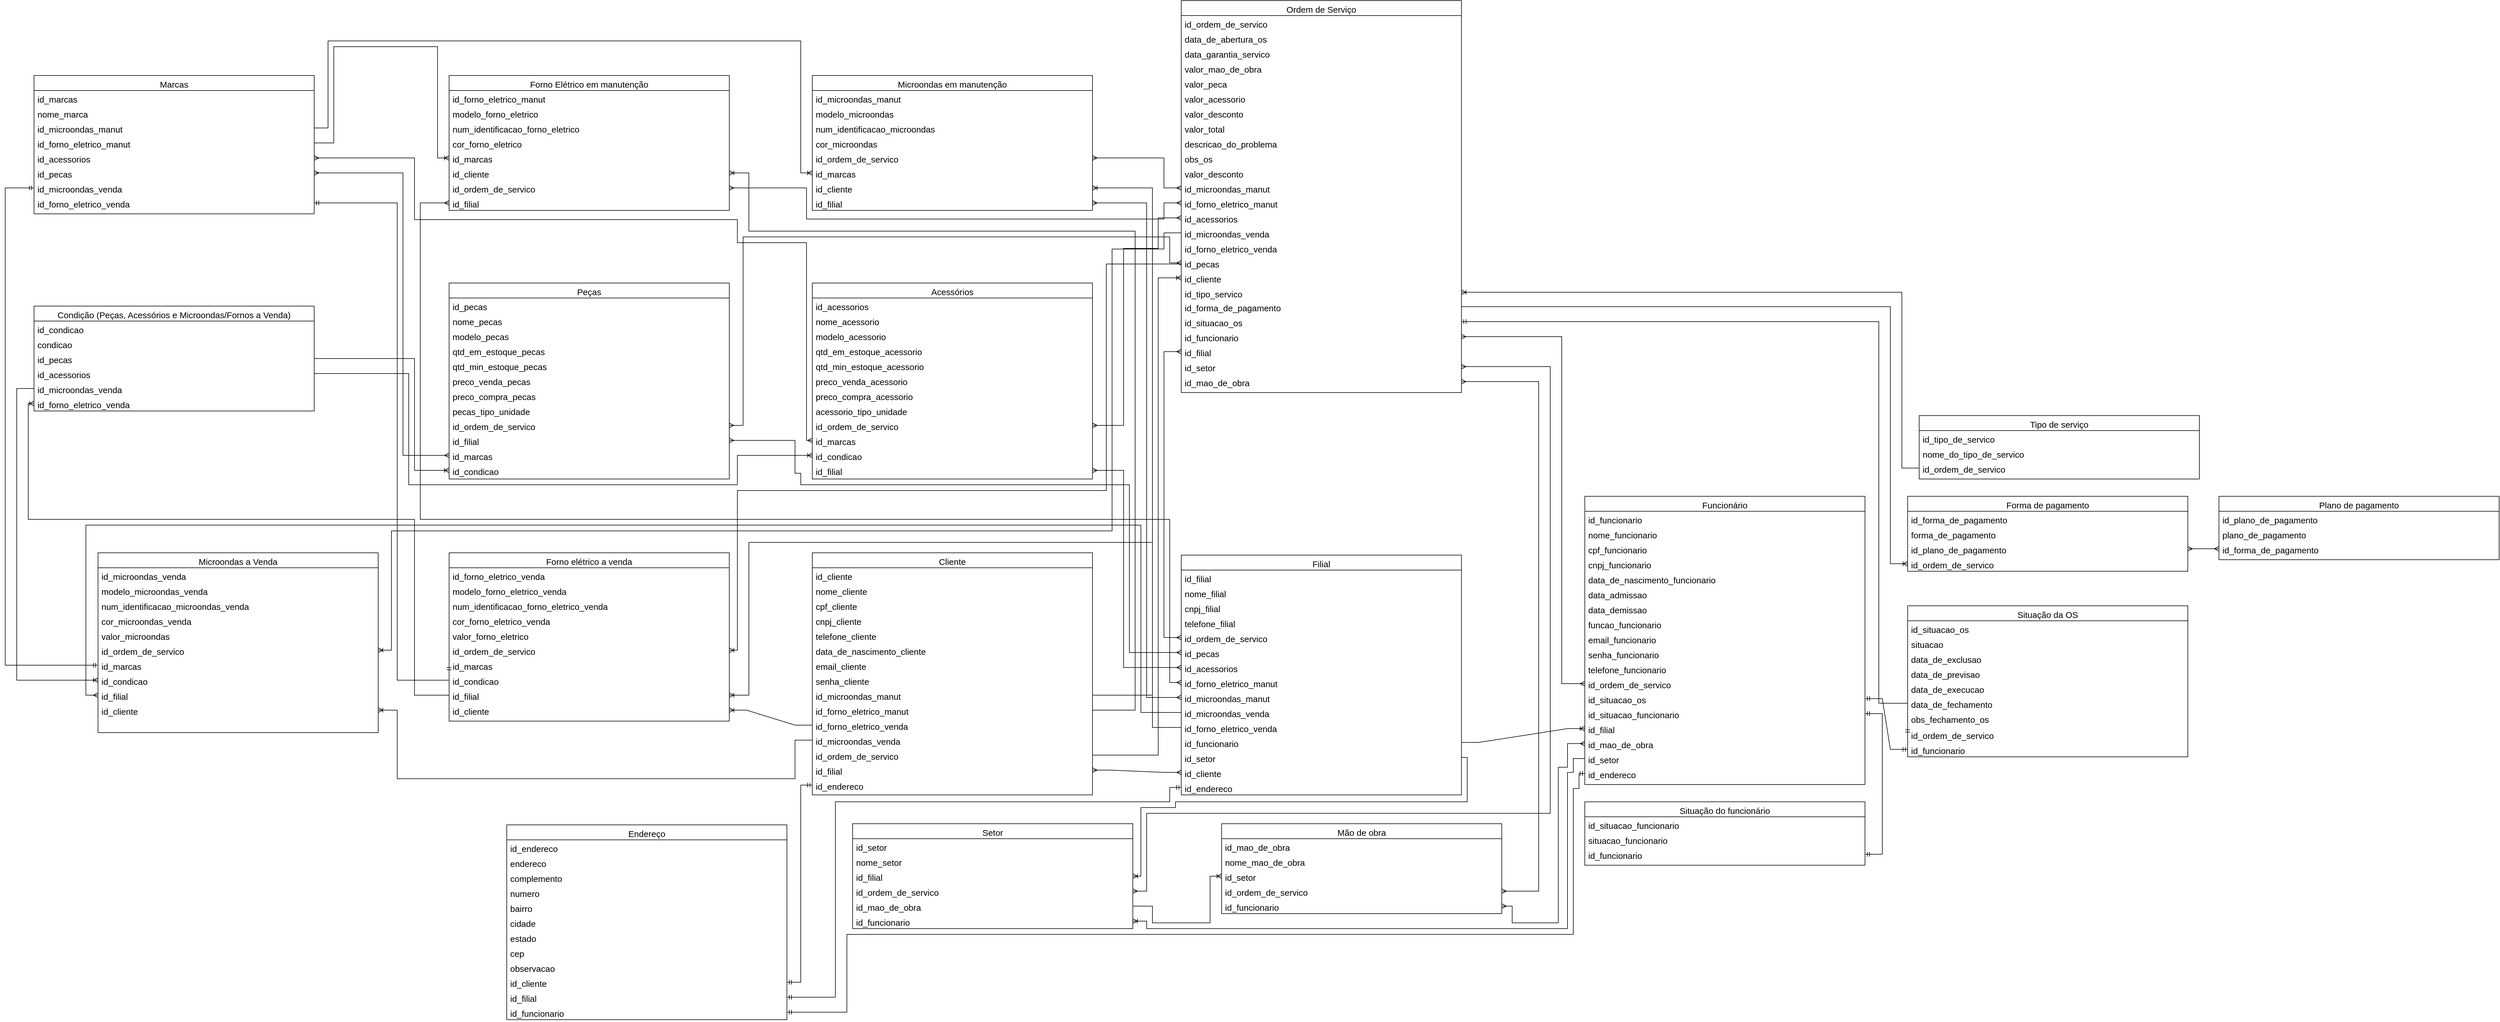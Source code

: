 <mxfile version="24.4.0" type="device">
  <diagram id="C5RBs43oDa-KdzZeNtuy" name="Page-1">
    <mxGraphModel dx="3628" dy="675" grid="1" gridSize="10" guides="1" tooltips="1" connect="1" arrows="1" fold="1" page="1" pageScale="1" pageWidth="827" pageHeight="1169" math="0" shadow="0">
      <root>
        <mxCell id="WIyWlLk6GJQsqaUBKTNV-0" />
        <mxCell id="WIyWlLk6GJQsqaUBKTNV-1" parent="WIyWlLk6GJQsqaUBKTNV-0" />
        <mxCell id="zkfFHV4jXpPFQw0GAbJ--17" value="Ordem de Serviço" style="swimlane;fontStyle=0;align=center;verticalAlign=top;childLayout=stackLayout;horizontal=1;startSize=26;horizontalStack=0;resizeParent=1;resizeLast=0;collapsible=1;marginBottom=0;rounded=0;shadow=0;strokeWidth=1;fontSize=15;" parent="WIyWlLk6GJQsqaUBKTNV-1" vertex="1">
          <mxGeometry x="-320" y="80" width="486" height="680" as="geometry">
            <mxRectangle x="244" y="240" width="276" height="80" as="alternateBounds" />
          </mxGeometry>
        </mxCell>
        <mxCell id="zkfFHV4jXpPFQw0GAbJ--18" value="id_ordem_de_servico" style="text;align=left;verticalAlign=top;spacingLeft=4;spacingRight=4;overflow=hidden;rotatable=0;points=[[0,0.5],[1,0.5]];portConstraint=eastwest;fontSize=15;" parent="zkfFHV4jXpPFQw0GAbJ--17" vertex="1">
          <mxGeometry y="26" width="486" height="26" as="geometry" />
        </mxCell>
        <mxCell id="zkfFHV4jXpPFQw0GAbJ--19" value="data_de_abertura_os" style="text;align=left;verticalAlign=top;spacingLeft=4;spacingRight=4;overflow=hidden;rotatable=0;points=[[0,0.5],[1,0.5]];portConstraint=eastwest;rounded=0;shadow=0;html=0;fontSize=15;" parent="zkfFHV4jXpPFQw0GAbJ--17" vertex="1">
          <mxGeometry y="52" width="486" height="26" as="geometry" />
        </mxCell>
        <mxCell id="zkfFHV4jXpPFQw0GAbJ--20" value="data_garantia_servico" style="text;align=left;verticalAlign=top;spacingLeft=4;spacingRight=4;overflow=hidden;rotatable=0;points=[[0,0.5],[1,0.5]];portConstraint=eastwest;rounded=0;shadow=0;html=0;fontSize=15;" parent="zkfFHV4jXpPFQw0GAbJ--17" vertex="1">
          <mxGeometry y="78" width="486" height="26" as="geometry" />
        </mxCell>
        <mxCell id="zkfFHV4jXpPFQw0GAbJ--21" value="valor_mao_de_obra" style="text;align=left;verticalAlign=top;spacingLeft=4;spacingRight=4;overflow=hidden;rotatable=0;points=[[0,0.5],[1,0.5]];portConstraint=eastwest;rounded=0;shadow=0;html=0;fontSize=15;" parent="zkfFHV4jXpPFQw0GAbJ--17" vertex="1">
          <mxGeometry y="104" width="486" height="26" as="geometry" />
        </mxCell>
        <mxCell id="zkfFHV4jXpPFQw0GAbJ--22" value="valor_peca" style="text;align=left;verticalAlign=top;spacingLeft=4;spacingRight=4;overflow=hidden;rotatable=0;points=[[0,0.5],[1,0.5]];portConstraint=eastwest;rounded=0;shadow=0;html=0;fontSize=15;" parent="zkfFHV4jXpPFQw0GAbJ--17" vertex="1">
          <mxGeometry y="130" width="486" height="26" as="geometry" />
        </mxCell>
        <mxCell id="kcTmeoFG8CMYl5RWd2l8-1" value="valor_acessorio" style="text;align=left;verticalAlign=top;spacingLeft=4;spacingRight=4;overflow=hidden;rotatable=0;points=[[0,0.5],[1,0.5]];portConstraint=eastwest;rounded=0;shadow=0;html=0;fontSize=15;" parent="zkfFHV4jXpPFQw0GAbJ--17" vertex="1">
          <mxGeometry y="156" width="486" height="26" as="geometry" />
        </mxCell>
        <mxCell id="kcTmeoFG8CMYl5RWd2l8-2" value="valor_desconto" style="text;align=left;verticalAlign=top;spacingLeft=4;spacingRight=4;overflow=hidden;rotatable=0;points=[[0,0.5],[1,0.5]];portConstraint=eastwest;rounded=0;shadow=0;html=0;fontSize=15;" parent="zkfFHV4jXpPFQw0GAbJ--17" vertex="1">
          <mxGeometry y="182" width="486" height="26" as="geometry" />
        </mxCell>
        <mxCell id="kcTmeoFG8CMYl5RWd2l8-18" value="valor_total" style="text;align=left;verticalAlign=top;spacingLeft=4;spacingRight=4;overflow=hidden;rotatable=0;points=[[0,0.5],[1,0.5]];portConstraint=eastwest;rounded=0;shadow=0;html=0;fontSize=15;" parent="zkfFHV4jXpPFQw0GAbJ--17" vertex="1">
          <mxGeometry y="208" width="486" height="26" as="geometry" />
        </mxCell>
        <mxCell id="kcTmeoFG8CMYl5RWd2l8-19" value="descricao_do_problema" style="text;align=left;verticalAlign=top;spacingLeft=4;spacingRight=4;overflow=hidden;rotatable=0;points=[[0,0.5],[1,0.5]];portConstraint=eastwest;rounded=0;shadow=0;html=0;fontSize=15;" parent="zkfFHV4jXpPFQw0GAbJ--17" vertex="1">
          <mxGeometry y="234" width="486" height="26" as="geometry" />
        </mxCell>
        <mxCell id="kcTmeoFG8CMYl5RWd2l8-17" value="obs_os" style="text;align=left;verticalAlign=top;spacingLeft=4;spacingRight=4;overflow=hidden;rotatable=0;points=[[0,0.5],[1,0.5]];portConstraint=eastwest;rounded=0;shadow=0;html=0;fontSize=15;" parent="zkfFHV4jXpPFQw0GAbJ--17" vertex="1">
          <mxGeometry y="260" width="486" height="26" as="geometry" />
        </mxCell>
        <mxCell id="kcTmeoFG8CMYl5RWd2l8-24" value="valor_desconto" style="text;align=left;verticalAlign=top;spacingLeft=4;spacingRight=4;overflow=hidden;rotatable=0;points=[[0,0.5],[1,0.5]];portConstraint=eastwest;rounded=0;shadow=0;html=0;fontSize=15;" parent="zkfFHV4jXpPFQw0GAbJ--17" vertex="1">
          <mxGeometry y="286" width="486" height="26" as="geometry" />
        </mxCell>
        <mxCell id="kcTmeoFG8CMYl5RWd2l8-30" value="id_microondas_manut" style="text;align=left;verticalAlign=top;spacingLeft=4;spacingRight=4;overflow=hidden;rotatable=0;points=[[0,0.5],[1,0.5]];portConstraint=eastwest;rounded=0;shadow=0;html=0;fontSize=15;" parent="zkfFHV4jXpPFQw0GAbJ--17" vertex="1">
          <mxGeometry y="312" width="486" height="26" as="geometry" />
        </mxCell>
        <mxCell id="kcTmeoFG8CMYl5RWd2l8-25" value="id_forno_eletrico_manut" style="text;align=left;verticalAlign=top;spacingLeft=4;spacingRight=4;overflow=hidden;rotatable=0;points=[[0,0.5],[1,0.5]];portConstraint=eastwest;rounded=0;shadow=0;html=0;fontSize=15;" parent="zkfFHV4jXpPFQw0GAbJ--17" vertex="1">
          <mxGeometry y="338" width="486" height="26" as="geometry" />
        </mxCell>
        <mxCell id="kcTmeoFG8CMYl5RWd2l8-28" value="id_acessorios" style="text;align=left;verticalAlign=top;spacingLeft=4;spacingRight=4;overflow=hidden;rotatable=0;points=[[0,0.5],[1,0.5]];portConstraint=eastwest;rounded=0;shadow=0;html=0;fontSize=15;" parent="zkfFHV4jXpPFQw0GAbJ--17" vertex="1">
          <mxGeometry y="364" width="486" height="26" as="geometry" />
        </mxCell>
        <mxCell id="Xi1oOaFem3DwiqBoVBaP-24" value="id_microondas_venda" style="text;align=left;verticalAlign=top;spacingLeft=4;spacingRight=4;overflow=hidden;rotatable=0;points=[[0,0.5],[1,0.5]];portConstraint=eastwest;rounded=0;shadow=0;html=0;fontSize=15;" parent="zkfFHV4jXpPFQw0GAbJ--17" vertex="1">
          <mxGeometry y="390" width="486" height="26" as="geometry" />
        </mxCell>
        <mxCell id="Xi1oOaFem3DwiqBoVBaP-25" value="id_forno_eletrico_venda" style="text;align=left;verticalAlign=top;spacingLeft=4;spacingRight=4;overflow=hidden;rotatable=0;points=[[0,0.5],[1,0.5]];portConstraint=eastwest;rounded=0;shadow=0;html=0;fontSize=15;" parent="zkfFHV4jXpPFQw0GAbJ--17" vertex="1">
          <mxGeometry y="416" width="486" height="26" as="geometry" />
        </mxCell>
        <mxCell id="kcTmeoFG8CMYl5RWd2l8-31" value="id_pecas" style="text;align=left;verticalAlign=top;spacingLeft=4;spacingRight=4;overflow=hidden;rotatable=0;points=[[0,0.5],[1,0.5]];portConstraint=eastwest;rounded=0;shadow=0;html=0;fontSize=15;" parent="zkfFHV4jXpPFQw0GAbJ--17" vertex="1">
          <mxGeometry y="442" width="486" height="26" as="geometry" />
        </mxCell>
        <mxCell id="kcTmeoFG8CMYl5RWd2l8-20" value="id_cliente" style="text;align=left;verticalAlign=top;spacingLeft=4;spacingRight=4;overflow=hidden;rotatable=0;points=[[0,0.5],[1,0.5]];portConstraint=eastwest;rounded=0;shadow=0;html=0;fontSize=15;" parent="zkfFHV4jXpPFQw0GAbJ--17" vertex="1">
          <mxGeometry y="468" width="486" height="26" as="geometry" />
        </mxCell>
        <mxCell id="kcTmeoFG8CMYl5RWd2l8-21" value="id_tipo_servico" style="text;align=left;verticalAlign=top;spacingLeft=4;spacingRight=4;overflow=hidden;rotatable=0;points=[[0,0.5],[1,0.5]];portConstraint=eastwest;rounded=0;shadow=0;html=0;fontSize=15;" parent="zkfFHV4jXpPFQw0GAbJ--17" vertex="1">
          <mxGeometry y="494" width="486" height="24" as="geometry" />
        </mxCell>
        <mxCell id="kcTmeoFG8CMYl5RWd2l8-34" value="id_forma_de_pagamento" style="text;align=left;verticalAlign=top;spacingLeft=4;spacingRight=4;overflow=hidden;rotatable=0;points=[[0,0.5],[1,0.5]];portConstraint=eastwest;rounded=0;shadow=0;html=0;fontSize=15;" parent="zkfFHV4jXpPFQw0GAbJ--17" vertex="1">
          <mxGeometry y="518" width="486" height="26" as="geometry" />
        </mxCell>
        <mxCell id="kcTmeoFG8CMYl5RWd2l8-22" value="id_situacao_os" style="text;align=left;verticalAlign=top;spacingLeft=4;spacingRight=4;overflow=hidden;rotatable=0;points=[[0,0.5],[1,0.5]];portConstraint=eastwest;rounded=0;shadow=0;html=0;fontSize=15;" parent="zkfFHV4jXpPFQw0GAbJ--17" vertex="1">
          <mxGeometry y="544" width="486" height="26" as="geometry" />
        </mxCell>
        <mxCell id="kcTmeoFG8CMYl5RWd2l8-29" value="id_funcionario" style="text;align=left;verticalAlign=top;spacingLeft=4;spacingRight=4;overflow=hidden;rotatable=0;points=[[0,0.5],[1,0.5]];portConstraint=eastwest;rounded=0;shadow=0;html=0;fontSize=15;" parent="zkfFHV4jXpPFQw0GAbJ--17" vertex="1">
          <mxGeometry y="570" width="486" height="26" as="geometry" />
        </mxCell>
        <mxCell id="kcTmeoFG8CMYl5RWd2l8-26" value="id_filial" style="text;align=left;verticalAlign=top;spacingLeft=4;spacingRight=4;overflow=hidden;rotatable=0;points=[[0,0.5],[1,0.5]];portConstraint=eastwest;rounded=0;shadow=0;html=0;fontSize=15;" parent="zkfFHV4jXpPFQw0GAbJ--17" vertex="1">
          <mxGeometry y="596" width="486" height="26" as="geometry" />
        </mxCell>
        <mxCell id="Xi1oOaFem3DwiqBoVBaP-22" value="id_setor" style="text;align=left;verticalAlign=top;spacingLeft=4;spacingRight=4;overflow=hidden;rotatable=0;points=[[0,0.5],[1,0.5]];portConstraint=eastwest;rounded=0;shadow=0;html=0;fontSize=15;" parent="zkfFHV4jXpPFQw0GAbJ--17" vertex="1">
          <mxGeometry y="622" width="486" height="26" as="geometry" />
        </mxCell>
        <mxCell id="kcTmeoFG8CMYl5RWd2l8-32" value="id_mao_de_obra" style="text;align=left;verticalAlign=top;spacingLeft=4;spacingRight=4;overflow=hidden;rotatable=0;points=[[0,0.5],[1,0.5]];portConstraint=eastwest;rounded=0;shadow=0;html=0;fontSize=15;" parent="zkfFHV4jXpPFQw0GAbJ--17" vertex="1">
          <mxGeometry y="648" width="486" height="26" as="geometry" />
        </mxCell>
        <mxCell id="kcTmeoFG8CMYl5RWd2l8-37" value="Acessórios" style="swimlane;fontStyle=0;align=center;verticalAlign=top;childLayout=stackLayout;horizontal=1;startSize=26;horizontalStack=0;resizeParent=1;resizeLast=0;collapsible=1;marginBottom=0;rounded=0;shadow=0;strokeWidth=1;fontSize=15;" parent="WIyWlLk6GJQsqaUBKTNV-1" vertex="1">
          <mxGeometry x="-960" y="570" width="486" height="340" as="geometry">
            <mxRectangle x="244" y="240" width="276" height="80" as="alternateBounds" />
          </mxGeometry>
        </mxCell>
        <mxCell id="kcTmeoFG8CMYl5RWd2l8-38" value="id_acessorios" style="text;align=left;verticalAlign=top;spacingLeft=4;spacingRight=4;overflow=hidden;rotatable=0;points=[[0,0.5],[1,0.5]];portConstraint=eastwest;fontSize=15;" parent="kcTmeoFG8CMYl5RWd2l8-37" vertex="1">
          <mxGeometry y="26" width="486" height="26" as="geometry" />
        </mxCell>
        <mxCell id="kcTmeoFG8CMYl5RWd2l8-39" value="nome_acessorio" style="text;align=left;verticalAlign=top;spacingLeft=4;spacingRight=4;overflow=hidden;rotatable=0;points=[[0,0.5],[1,0.5]];portConstraint=eastwest;rounded=0;shadow=0;html=0;fontSize=15;" parent="kcTmeoFG8CMYl5RWd2l8-37" vertex="1">
          <mxGeometry y="52" width="486" height="26" as="geometry" />
        </mxCell>
        <mxCell id="kcTmeoFG8CMYl5RWd2l8-40" value="modelo_acessorio" style="text;align=left;verticalAlign=top;spacingLeft=4;spacingRight=4;overflow=hidden;rotatable=0;points=[[0,0.5],[1,0.5]];portConstraint=eastwest;rounded=0;shadow=0;html=0;fontSize=15;" parent="kcTmeoFG8CMYl5RWd2l8-37" vertex="1">
          <mxGeometry y="78" width="486" height="26" as="geometry" />
        </mxCell>
        <mxCell id="kcTmeoFG8CMYl5RWd2l8-41" value="qtd_em_estoque_acessorio " style="text;align=left;verticalAlign=top;spacingLeft=4;spacingRight=4;overflow=hidden;rotatable=0;points=[[0,0.5],[1,0.5]];portConstraint=eastwest;rounded=0;shadow=0;html=0;fontSize=15;" parent="kcTmeoFG8CMYl5RWd2l8-37" vertex="1">
          <mxGeometry y="104" width="486" height="26" as="geometry" />
        </mxCell>
        <mxCell id="kcTmeoFG8CMYl5RWd2l8-42" value="qtd_min_estoque_acessorio" style="text;align=left;verticalAlign=top;spacingLeft=4;spacingRight=4;overflow=hidden;rotatable=0;points=[[0,0.5],[1,0.5]];portConstraint=eastwest;rounded=0;shadow=0;html=0;fontSize=15;" parent="kcTmeoFG8CMYl5RWd2l8-37" vertex="1">
          <mxGeometry y="130" width="486" height="26" as="geometry" />
        </mxCell>
        <mxCell id="kcTmeoFG8CMYl5RWd2l8-44" value="preco_venda_acessorio" style="text;align=left;verticalAlign=top;spacingLeft=4;spacingRight=4;overflow=hidden;rotatable=0;points=[[0,0.5],[1,0.5]];portConstraint=eastwest;rounded=0;shadow=0;html=0;fontSize=15;" parent="kcTmeoFG8CMYl5RWd2l8-37" vertex="1">
          <mxGeometry y="156" width="486" height="26" as="geometry" />
        </mxCell>
        <mxCell id="kcTmeoFG8CMYl5RWd2l8-45" value="preco_compra_acessorio" style="text;align=left;verticalAlign=top;spacingLeft=4;spacingRight=4;overflow=hidden;rotatable=0;points=[[0,0.5],[1,0.5]];portConstraint=eastwest;rounded=0;shadow=0;html=0;fontSize=15;" parent="kcTmeoFG8CMYl5RWd2l8-37" vertex="1">
          <mxGeometry y="182" width="486" height="26" as="geometry" />
        </mxCell>
        <mxCell id="kcTmeoFG8CMYl5RWd2l8-46" value="acessorio_tipo_unidade" style="text;align=left;verticalAlign=top;spacingLeft=4;spacingRight=4;overflow=hidden;rotatable=0;points=[[0,0.5],[1,0.5]];portConstraint=eastwest;rounded=0;shadow=0;html=0;fontSize=15;" parent="kcTmeoFG8CMYl5RWd2l8-37" vertex="1">
          <mxGeometry y="208" width="486" height="26" as="geometry" />
        </mxCell>
        <mxCell id="kcTmeoFG8CMYl5RWd2l8-52" value="id_ordem_de_servico" style="text;align=left;verticalAlign=top;spacingLeft=4;spacingRight=4;overflow=hidden;rotatable=0;points=[[0,0.5],[1,0.5]];portConstraint=eastwest;rounded=0;shadow=0;html=0;fontSize=15;" parent="kcTmeoFG8CMYl5RWd2l8-37" vertex="1">
          <mxGeometry y="234" width="486" height="26" as="geometry" />
        </mxCell>
        <mxCell id="kcTmeoFG8CMYl5RWd2l8-50" value="id_marcas" style="text;align=left;verticalAlign=top;spacingLeft=4;spacingRight=4;overflow=hidden;rotatable=0;points=[[0,0.5],[1,0.5]];portConstraint=eastwest;rounded=0;shadow=0;html=0;fontSize=15;" parent="kcTmeoFG8CMYl5RWd2l8-37" vertex="1">
          <mxGeometry y="260" width="486" height="26" as="geometry" />
        </mxCell>
        <mxCell id="Xi1oOaFem3DwiqBoVBaP-115" value="id_condicao" style="text;align=left;verticalAlign=top;spacingLeft=4;spacingRight=4;overflow=hidden;rotatable=0;points=[[0,0.5],[1,0.5]];portConstraint=eastwest;rounded=0;shadow=0;html=0;fontSize=15;" parent="kcTmeoFG8CMYl5RWd2l8-37" vertex="1">
          <mxGeometry y="286" width="486" height="26" as="geometry" />
        </mxCell>
        <mxCell id="kcTmeoFG8CMYl5RWd2l8-53" value="id_filial   " style="text;align=left;verticalAlign=top;spacingLeft=4;spacingRight=4;overflow=hidden;rotatable=0;points=[[0,0.5],[1,0.5]];portConstraint=eastwest;rounded=0;shadow=0;html=0;fontSize=15;" parent="kcTmeoFG8CMYl5RWd2l8-37" vertex="1">
          <mxGeometry y="312" width="486" height="26" as="geometry" />
        </mxCell>
        <mxCell id="kcTmeoFG8CMYl5RWd2l8-77" value="Cliente" style="swimlane;fontStyle=0;align=center;verticalAlign=top;childLayout=stackLayout;horizontal=1;startSize=26;horizontalStack=0;resizeParent=1;resizeLast=0;collapsible=1;marginBottom=0;rounded=0;shadow=0;strokeWidth=1;fontSize=15;" parent="WIyWlLk6GJQsqaUBKTNV-1" vertex="1">
          <mxGeometry x="-960" y="1038" width="486" height="420" as="geometry">
            <mxRectangle x="244" y="240" width="276" height="80" as="alternateBounds" />
          </mxGeometry>
        </mxCell>
        <mxCell id="kcTmeoFG8CMYl5RWd2l8-78" value="id_cliente" style="text;align=left;verticalAlign=top;spacingLeft=4;spacingRight=4;overflow=hidden;rotatable=0;points=[[0,0.5],[1,0.5]];portConstraint=eastwest;fontSize=15;" parent="kcTmeoFG8CMYl5RWd2l8-77" vertex="1">
          <mxGeometry y="26" width="486" height="26" as="geometry" />
        </mxCell>
        <mxCell id="kcTmeoFG8CMYl5RWd2l8-79" value="nome_cliente" style="text;align=left;verticalAlign=top;spacingLeft=4;spacingRight=4;overflow=hidden;rotatable=0;points=[[0,0.5],[1,0.5]];portConstraint=eastwest;rounded=0;shadow=0;html=0;fontSize=15;" parent="kcTmeoFG8CMYl5RWd2l8-77" vertex="1">
          <mxGeometry y="52" width="486" height="26" as="geometry" />
        </mxCell>
        <mxCell id="kcTmeoFG8CMYl5RWd2l8-81" value="cpf_cliente" style="text;align=left;verticalAlign=top;spacingLeft=4;spacingRight=4;overflow=hidden;rotatable=0;points=[[0,0.5],[1,0.5]];portConstraint=eastwest;rounded=0;shadow=0;html=0;fontSize=15;" parent="kcTmeoFG8CMYl5RWd2l8-77" vertex="1">
          <mxGeometry y="78" width="486" height="26" as="geometry" />
        </mxCell>
        <mxCell id="kcTmeoFG8CMYl5RWd2l8-82" value="cnpj_cliente" style="text;align=left;verticalAlign=top;spacingLeft=4;spacingRight=4;overflow=hidden;rotatable=0;points=[[0,0.5],[1,0.5]];portConstraint=eastwest;rounded=0;shadow=0;html=0;fontSize=15;" parent="kcTmeoFG8CMYl5RWd2l8-77" vertex="1">
          <mxGeometry y="104" width="486" height="26" as="geometry" />
        </mxCell>
        <mxCell id="kcTmeoFG8CMYl5RWd2l8-83" value="telefone_cliente" style="text;align=left;verticalAlign=top;spacingLeft=4;spacingRight=4;overflow=hidden;rotatable=0;points=[[0,0.5],[1,0.5]];portConstraint=eastwest;rounded=0;shadow=0;html=0;fontSize=15;" parent="kcTmeoFG8CMYl5RWd2l8-77" vertex="1">
          <mxGeometry y="130" width="486" height="26" as="geometry" />
        </mxCell>
        <mxCell id="kcTmeoFG8CMYl5RWd2l8-84" value="data_de_nascimento_cliente" style="text;align=left;verticalAlign=top;spacingLeft=4;spacingRight=4;overflow=hidden;rotatable=0;points=[[0,0.5],[1,0.5]];portConstraint=eastwest;rounded=0;shadow=0;html=0;fontSize=15;" parent="kcTmeoFG8CMYl5RWd2l8-77" vertex="1">
          <mxGeometry y="156" width="486" height="26" as="geometry" />
        </mxCell>
        <mxCell id="kcTmeoFG8CMYl5RWd2l8-85" value="email_cliente" style="text;align=left;verticalAlign=top;spacingLeft=4;spacingRight=4;overflow=hidden;rotatable=0;points=[[0,0.5],[1,0.5]];portConstraint=eastwest;rounded=0;shadow=0;html=0;fontSize=15;" parent="kcTmeoFG8CMYl5RWd2l8-77" vertex="1">
          <mxGeometry y="182" width="486" height="26" as="geometry" />
        </mxCell>
        <mxCell id="kcTmeoFG8CMYl5RWd2l8-86" value="senha_cliente" style="text;align=left;verticalAlign=top;spacingLeft=4;spacingRight=4;overflow=hidden;rotatable=0;points=[[0,0.5],[1,0.5]];portConstraint=eastwest;rounded=0;shadow=0;html=0;fontSize=15;" parent="kcTmeoFG8CMYl5RWd2l8-77" vertex="1">
          <mxGeometry y="208" width="486" height="26" as="geometry" />
        </mxCell>
        <mxCell id="kcTmeoFG8CMYl5RWd2l8-88" value="id_microondas_manut " style="text;align=left;verticalAlign=top;spacingLeft=4;spacingRight=4;overflow=hidden;rotatable=0;points=[[0,0.5],[1,0.5]];portConstraint=eastwest;rounded=0;shadow=0;html=0;fontSize=15;" parent="kcTmeoFG8CMYl5RWd2l8-77" vertex="1">
          <mxGeometry y="234" width="486" height="26" as="geometry" />
        </mxCell>
        <mxCell id="kcTmeoFG8CMYl5RWd2l8-95" value="id_forno_eletrico_manut" style="text;align=left;verticalAlign=top;spacingLeft=4;spacingRight=4;overflow=hidden;rotatable=0;points=[[0,0.5],[1,0.5]];portConstraint=eastwest;rounded=0;shadow=0;html=0;fontSize=15;" parent="kcTmeoFG8CMYl5RWd2l8-77" vertex="1">
          <mxGeometry y="260" width="486" height="26" as="geometry" />
        </mxCell>
        <mxCell id="kcTmeoFG8CMYl5RWd2l8-94" value="id_forno_eletrico_venda" style="text;align=left;verticalAlign=top;spacingLeft=4;spacingRight=4;overflow=hidden;rotatable=0;points=[[0,0.5],[1,0.5]];portConstraint=eastwest;rounded=0;shadow=0;html=0;fontSize=15;" parent="kcTmeoFG8CMYl5RWd2l8-77" vertex="1">
          <mxGeometry y="286" width="486" height="26" as="geometry" />
        </mxCell>
        <mxCell id="kcTmeoFG8CMYl5RWd2l8-90" value="id_microondas_venda" style="text;align=left;verticalAlign=top;spacingLeft=4;spacingRight=4;overflow=hidden;rotatable=0;points=[[0,0.5],[1,0.5]];portConstraint=eastwest;rounded=0;shadow=0;html=0;fontSize=15;" parent="kcTmeoFG8CMYl5RWd2l8-77" vertex="1">
          <mxGeometry y="312" width="486" height="26" as="geometry" />
        </mxCell>
        <mxCell id="kcTmeoFG8CMYl5RWd2l8-98" value="id_ordem_de_servico" style="text;align=left;verticalAlign=top;spacingLeft=4;spacingRight=4;overflow=hidden;rotatable=0;points=[[0,0.5],[1,0.5]];portConstraint=eastwest;rounded=0;shadow=0;html=0;fontSize=15;" parent="kcTmeoFG8CMYl5RWd2l8-77" vertex="1">
          <mxGeometry y="338" width="486" height="26" as="geometry" />
        </mxCell>
        <mxCell id="kcTmeoFG8CMYl5RWd2l8-96" value="id_filial " style="text;align=left;verticalAlign=top;spacingLeft=4;spacingRight=4;overflow=hidden;rotatable=0;points=[[0,0.5],[1,0.5]];portConstraint=eastwest;rounded=0;shadow=0;html=0;fontSize=15;" parent="kcTmeoFG8CMYl5RWd2l8-77" vertex="1">
          <mxGeometry y="364" width="486" height="26" as="geometry" />
        </mxCell>
        <mxCell id="kcTmeoFG8CMYl5RWd2l8-87" value="id_endereco " style="text;align=left;verticalAlign=top;spacingLeft=4;spacingRight=4;overflow=hidden;rotatable=0;points=[[0,0.5],[1,0.5]];portConstraint=eastwest;rounded=0;shadow=0;html=0;fontSize=15;" parent="kcTmeoFG8CMYl5RWd2l8-77" vertex="1">
          <mxGeometry y="390" width="486" height="26" as="geometry" />
        </mxCell>
        <mxCell id="kcTmeoFG8CMYl5RWd2l8-101" value="Endereço" style="swimlane;fontStyle=0;align=center;verticalAlign=top;childLayout=stackLayout;horizontal=1;startSize=26;horizontalStack=0;resizeParent=1;resizeLast=0;collapsible=1;marginBottom=0;rounded=0;shadow=0;strokeWidth=1;fontSize=15;" parent="WIyWlLk6GJQsqaUBKTNV-1" vertex="1">
          <mxGeometry x="-1490" y="1510" width="486" height="338" as="geometry">
            <mxRectangle x="244" y="240" width="276" height="80" as="alternateBounds" />
          </mxGeometry>
        </mxCell>
        <mxCell id="kcTmeoFG8CMYl5RWd2l8-102" value="id_endereco" style="text;align=left;verticalAlign=top;spacingLeft=4;spacingRight=4;overflow=hidden;rotatable=0;points=[[0,0.5],[1,0.5]];portConstraint=eastwest;fontSize=15;" parent="kcTmeoFG8CMYl5RWd2l8-101" vertex="1">
          <mxGeometry y="26" width="486" height="26" as="geometry" />
        </mxCell>
        <mxCell id="kcTmeoFG8CMYl5RWd2l8-103" value="endereco" style="text;align=left;verticalAlign=top;spacingLeft=4;spacingRight=4;overflow=hidden;rotatable=0;points=[[0,0.5],[1,0.5]];portConstraint=eastwest;rounded=0;shadow=0;html=0;fontSize=15;" parent="kcTmeoFG8CMYl5RWd2l8-101" vertex="1">
          <mxGeometry y="52" width="486" height="26" as="geometry" />
        </mxCell>
        <mxCell id="kcTmeoFG8CMYl5RWd2l8-104" value="complemento&#xa;" style="text;align=left;verticalAlign=top;spacingLeft=4;spacingRight=4;overflow=hidden;rotatable=0;points=[[0,0.5],[1,0.5]];portConstraint=eastwest;rounded=0;shadow=0;html=0;fontSize=15;" parent="kcTmeoFG8CMYl5RWd2l8-101" vertex="1">
          <mxGeometry y="78" width="486" height="26" as="geometry" />
        </mxCell>
        <mxCell id="Xi1oOaFem3DwiqBoVBaP-156" value="numero" style="text;align=left;verticalAlign=top;spacingLeft=4;spacingRight=4;overflow=hidden;rotatable=0;points=[[0,0.5],[1,0.5]];portConstraint=eastwest;rounded=0;shadow=0;html=0;fontSize=15;" parent="kcTmeoFG8CMYl5RWd2l8-101" vertex="1">
          <mxGeometry y="104" width="486" height="26" as="geometry" />
        </mxCell>
        <mxCell id="kcTmeoFG8CMYl5RWd2l8-105" value="bairro" style="text;align=left;verticalAlign=top;spacingLeft=4;spacingRight=4;overflow=hidden;rotatable=0;points=[[0,0.5],[1,0.5]];portConstraint=eastwest;rounded=0;shadow=0;html=0;fontSize=15;" parent="kcTmeoFG8CMYl5RWd2l8-101" vertex="1">
          <mxGeometry y="130" width="486" height="26" as="geometry" />
        </mxCell>
        <mxCell id="kcTmeoFG8CMYl5RWd2l8-106" value="cidade" style="text;align=left;verticalAlign=top;spacingLeft=4;spacingRight=4;overflow=hidden;rotatable=0;points=[[0,0.5],[1,0.5]];portConstraint=eastwest;rounded=0;shadow=0;html=0;fontSize=15;" parent="kcTmeoFG8CMYl5RWd2l8-101" vertex="1">
          <mxGeometry y="156" width="486" height="26" as="geometry" />
        </mxCell>
        <mxCell id="kcTmeoFG8CMYl5RWd2l8-107" value="estado" style="text;align=left;verticalAlign=top;spacingLeft=4;spacingRight=4;overflow=hidden;rotatable=0;points=[[0,0.5],[1,0.5]];portConstraint=eastwest;rounded=0;shadow=0;html=0;fontSize=15;" parent="kcTmeoFG8CMYl5RWd2l8-101" vertex="1">
          <mxGeometry y="182" width="486" height="26" as="geometry" />
        </mxCell>
        <mxCell id="kcTmeoFG8CMYl5RWd2l8-108" value="cep" style="text;align=left;verticalAlign=top;spacingLeft=4;spacingRight=4;overflow=hidden;rotatable=0;points=[[0,0.5],[1,0.5]];portConstraint=eastwest;rounded=0;shadow=0;html=0;fontSize=15;" parent="kcTmeoFG8CMYl5RWd2l8-101" vertex="1">
          <mxGeometry y="208" width="486" height="26" as="geometry" />
        </mxCell>
        <mxCell id="kcTmeoFG8CMYl5RWd2l8-109" value="observacao" style="text;align=left;verticalAlign=top;spacingLeft=4;spacingRight=4;overflow=hidden;rotatable=0;points=[[0,0.5],[1,0.5]];portConstraint=eastwest;rounded=0;shadow=0;html=0;fontSize=15;" parent="kcTmeoFG8CMYl5RWd2l8-101" vertex="1">
          <mxGeometry y="234" width="486" height="26" as="geometry" />
        </mxCell>
        <mxCell id="kcTmeoFG8CMYl5RWd2l8-113" value="id_cliente" style="text;align=left;verticalAlign=top;spacingLeft=4;spacingRight=4;overflow=hidden;rotatable=0;points=[[0,0.5],[1,0.5]];portConstraint=eastwest;rounded=0;shadow=0;html=0;fontSize=15;" parent="kcTmeoFG8CMYl5RWd2l8-101" vertex="1">
          <mxGeometry y="260" width="486" height="26" as="geometry" />
        </mxCell>
        <mxCell id="kcTmeoFG8CMYl5RWd2l8-112" value="id_filial" style="text;align=left;verticalAlign=top;spacingLeft=4;spacingRight=4;overflow=hidden;rotatable=0;points=[[0,0.5],[1,0.5]];portConstraint=eastwest;rounded=0;shadow=0;html=0;fontSize=15;" parent="kcTmeoFG8CMYl5RWd2l8-101" vertex="1">
          <mxGeometry y="286" width="486" height="26" as="geometry" />
        </mxCell>
        <mxCell id="kcTmeoFG8CMYl5RWd2l8-114" value="id_funcionario" style="text;align=left;verticalAlign=top;spacingLeft=4;spacingRight=4;overflow=hidden;rotatable=0;points=[[0,0.5],[1,0.5]];portConstraint=eastwest;rounded=0;shadow=0;html=0;fontSize=15;" parent="kcTmeoFG8CMYl5RWd2l8-101" vertex="1">
          <mxGeometry y="312" width="486" height="26" as="geometry" />
        </mxCell>
        <mxCell id="kcTmeoFG8CMYl5RWd2l8-117" value="Filial" style="swimlane;fontStyle=0;align=center;verticalAlign=top;childLayout=stackLayout;horizontal=1;startSize=26;horizontalStack=0;resizeParent=1;resizeLast=0;collapsible=1;marginBottom=0;rounded=0;shadow=0;strokeWidth=1;fontSize=15;" parent="WIyWlLk6GJQsqaUBKTNV-1" vertex="1">
          <mxGeometry x="-320" y="1042" width="486" height="416" as="geometry">
            <mxRectangle x="-320" y="1042" width="276" height="80" as="alternateBounds" />
          </mxGeometry>
        </mxCell>
        <mxCell id="kcTmeoFG8CMYl5RWd2l8-118" value="id_filial" style="text;align=left;verticalAlign=top;spacingLeft=4;spacingRight=4;overflow=hidden;rotatable=0;points=[[0,0.5],[1,0.5]];portConstraint=eastwest;fontSize=15;" parent="kcTmeoFG8CMYl5RWd2l8-117" vertex="1">
          <mxGeometry y="26" width="486" height="26" as="geometry" />
        </mxCell>
        <mxCell id="kcTmeoFG8CMYl5RWd2l8-119" value="nome_filial" style="text;align=left;verticalAlign=top;spacingLeft=4;spacingRight=4;overflow=hidden;rotatable=0;points=[[0,0.5],[1,0.5]];portConstraint=eastwest;rounded=0;shadow=0;html=0;fontSize=15;" parent="kcTmeoFG8CMYl5RWd2l8-117" vertex="1">
          <mxGeometry y="52" width="486" height="26" as="geometry" />
        </mxCell>
        <mxCell id="kcTmeoFG8CMYl5RWd2l8-120" value="cnpj_filial" style="text;align=left;verticalAlign=top;spacingLeft=4;spacingRight=4;overflow=hidden;rotatable=0;points=[[0,0.5],[1,0.5]];portConstraint=eastwest;rounded=0;shadow=0;html=0;fontSize=15;" parent="kcTmeoFG8CMYl5RWd2l8-117" vertex="1">
          <mxGeometry y="78" width="486" height="26" as="geometry" />
        </mxCell>
        <mxCell id="kcTmeoFG8CMYl5RWd2l8-121" value="telefone_filial" style="text;align=left;verticalAlign=top;spacingLeft=4;spacingRight=4;overflow=hidden;rotatable=0;points=[[0,0.5],[1,0.5]];portConstraint=eastwest;rounded=0;shadow=0;html=0;fontSize=15;" parent="kcTmeoFG8CMYl5RWd2l8-117" vertex="1">
          <mxGeometry y="104" width="486" height="26" as="geometry" />
        </mxCell>
        <mxCell id="kcTmeoFG8CMYl5RWd2l8-133" value="id_ordem_de_servico" style="text;align=left;verticalAlign=top;spacingLeft=4;spacingRight=4;overflow=hidden;rotatable=0;points=[[0,0.5],[1,0.5]];portConstraint=eastwest;rounded=0;shadow=0;html=0;fontSize=15;" parent="kcTmeoFG8CMYl5RWd2l8-117" vertex="1">
          <mxGeometry y="130" width="486" height="26" as="geometry" />
        </mxCell>
        <mxCell id="kcTmeoFG8CMYl5RWd2l8-132" value="id_pecas" style="text;align=left;verticalAlign=top;spacingLeft=4;spacingRight=4;overflow=hidden;rotatable=0;points=[[0,0.5],[1,0.5]];portConstraint=eastwest;rounded=0;shadow=0;html=0;fontSize=15;" parent="kcTmeoFG8CMYl5RWd2l8-117" vertex="1">
          <mxGeometry y="156" width="486" height="26" as="geometry" />
        </mxCell>
        <mxCell id="kcTmeoFG8CMYl5RWd2l8-136" value="id_acessorios" style="text;align=left;verticalAlign=top;spacingLeft=4;spacingRight=4;overflow=hidden;rotatable=0;points=[[0,0.5],[1,0.5]];portConstraint=eastwest;rounded=0;shadow=0;html=0;fontSize=15;" parent="kcTmeoFG8CMYl5RWd2l8-117" vertex="1">
          <mxGeometry y="182" width="486" height="26" as="geometry" />
        </mxCell>
        <mxCell id="kcTmeoFG8CMYl5RWd2l8-129" value="id_forno_eletrico_manut" style="text;align=left;verticalAlign=top;spacingLeft=4;spacingRight=4;overflow=hidden;rotatable=0;points=[[0,0.5],[1,0.5]];portConstraint=eastwest;rounded=0;shadow=0;html=0;fontSize=15;" parent="kcTmeoFG8CMYl5RWd2l8-117" vertex="1">
          <mxGeometry y="208" width="486" height="26" as="geometry" />
        </mxCell>
        <mxCell id="kcTmeoFG8CMYl5RWd2l8-128" value="id_microondas_manut" style="text;align=left;verticalAlign=top;spacingLeft=4;spacingRight=4;overflow=hidden;rotatable=0;points=[[0,0.5],[1,0.5]];portConstraint=eastwest;rounded=0;shadow=0;html=0;fontSize=15;" parent="kcTmeoFG8CMYl5RWd2l8-117" vertex="1">
          <mxGeometry y="234" width="486" height="26" as="geometry" />
        </mxCell>
        <mxCell id="kcTmeoFG8CMYl5RWd2l8-130" value="id_microondas_venda" style="text;align=left;verticalAlign=top;spacingLeft=4;spacingRight=4;overflow=hidden;rotatable=0;points=[[0,0.5],[1,0.5]];portConstraint=eastwest;rounded=0;shadow=0;html=0;fontSize=15;" parent="kcTmeoFG8CMYl5RWd2l8-117" vertex="1">
          <mxGeometry y="260" width="486" height="26" as="geometry" />
        </mxCell>
        <mxCell id="kcTmeoFG8CMYl5RWd2l8-131" value="id_forno_eletrico_venda" style="text;align=left;verticalAlign=top;spacingLeft=4;spacingRight=4;overflow=hidden;rotatable=0;points=[[0,0.5],[1,0.5]];portConstraint=eastwest;rounded=0;shadow=0;html=0;fontSize=15;" parent="kcTmeoFG8CMYl5RWd2l8-117" vertex="1">
          <mxGeometry y="286" width="486" height="26" as="geometry" />
        </mxCell>
        <mxCell id="kcTmeoFG8CMYl5RWd2l8-134" value="id_funcionario" style="text;align=left;verticalAlign=top;spacingLeft=4;spacingRight=4;overflow=hidden;rotatable=0;points=[[0,0.5],[1,0.5]];portConstraint=eastwest;rounded=0;shadow=0;html=0;fontSize=15;" parent="kcTmeoFG8CMYl5RWd2l8-117" vertex="1">
          <mxGeometry y="312" width="486" height="26" as="geometry" />
        </mxCell>
        <mxCell id="Xi1oOaFem3DwiqBoVBaP-7" value="id_setor" style="text;align=left;verticalAlign=top;spacingLeft=4;spacingRight=4;overflow=hidden;rotatable=0;points=[[0,0.5],[1,0.5]];portConstraint=eastwest;rounded=0;shadow=0;html=0;fontSize=15;" parent="kcTmeoFG8CMYl5RWd2l8-117" vertex="1">
          <mxGeometry y="338" width="486" height="26" as="geometry" />
        </mxCell>
        <mxCell id="kcTmeoFG8CMYl5RWd2l8-135" value="id_cliente" style="text;align=left;verticalAlign=top;spacingLeft=4;spacingRight=4;overflow=hidden;rotatable=0;points=[[0,0.5],[1,0.5]];portConstraint=eastwest;rounded=0;shadow=0;html=0;fontSize=15;" parent="kcTmeoFG8CMYl5RWd2l8-117" vertex="1">
          <mxGeometry y="364" width="486" height="26" as="geometry" />
        </mxCell>
        <mxCell id="kcTmeoFG8CMYl5RWd2l8-122" value="id_endereco" style="text;align=left;verticalAlign=top;spacingLeft=4;spacingRight=4;overflow=hidden;rotatable=0;points=[[0,0.5],[1,0.5]];portConstraint=eastwest;rounded=0;shadow=0;html=0;fontSize=15;" parent="kcTmeoFG8CMYl5RWd2l8-117" vertex="1">
          <mxGeometry y="390" width="486" height="26" as="geometry" />
        </mxCell>
        <mxCell id="kcTmeoFG8CMYl5RWd2l8-144" value="Forno Elétrico em manutenção" style="swimlane;fontStyle=0;align=center;verticalAlign=top;childLayout=stackLayout;horizontal=1;startSize=26;horizontalStack=0;resizeParent=1;resizeLast=0;collapsible=1;marginBottom=0;rounded=0;shadow=0;strokeWidth=1;fontSize=15;" parent="WIyWlLk6GJQsqaUBKTNV-1" vertex="1">
          <mxGeometry x="-1590" y="210" width="486" height="234" as="geometry">
            <mxRectangle x="244" y="240" width="276" height="80" as="alternateBounds" />
          </mxGeometry>
        </mxCell>
        <mxCell id="kcTmeoFG8CMYl5RWd2l8-145" value="id_forno_eletrico_manut" style="text;align=left;verticalAlign=top;spacingLeft=4;spacingRight=4;overflow=hidden;rotatable=0;points=[[0,0.5],[1,0.5]];portConstraint=eastwest;fontSize=15;" parent="kcTmeoFG8CMYl5RWd2l8-144" vertex="1">
          <mxGeometry y="26" width="486" height="26" as="geometry" />
        </mxCell>
        <mxCell id="kcTmeoFG8CMYl5RWd2l8-146" value="modelo_forno_eletrico" style="text;align=left;verticalAlign=top;spacingLeft=4;spacingRight=4;overflow=hidden;rotatable=0;points=[[0,0.5],[1,0.5]];portConstraint=eastwest;rounded=0;shadow=0;html=0;fontSize=15;" parent="kcTmeoFG8CMYl5RWd2l8-144" vertex="1">
          <mxGeometry y="52" width="486" height="26" as="geometry" />
        </mxCell>
        <mxCell id="kcTmeoFG8CMYl5RWd2l8-147" value="num_identificacao_forno_eletrico" style="text;align=left;verticalAlign=top;spacingLeft=4;spacingRight=4;overflow=hidden;rotatable=0;points=[[0,0.5],[1,0.5]];portConstraint=eastwest;rounded=0;shadow=0;html=0;fontSize=15;" parent="kcTmeoFG8CMYl5RWd2l8-144" vertex="1">
          <mxGeometry y="78" width="486" height="26" as="geometry" />
        </mxCell>
        <mxCell id="kcTmeoFG8CMYl5RWd2l8-148" value="cor_forno_eletrico" style="text;align=left;verticalAlign=top;spacingLeft=4;spacingRight=4;overflow=hidden;rotatable=0;points=[[0,0.5],[1,0.5]];portConstraint=eastwest;rounded=0;shadow=0;html=0;fontSize=15;" parent="kcTmeoFG8CMYl5RWd2l8-144" vertex="1">
          <mxGeometry y="104" width="486" height="26" as="geometry" />
        </mxCell>
        <mxCell id="kcTmeoFG8CMYl5RWd2l8-154" value="id_marcas" style="text;align=left;verticalAlign=top;spacingLeft=4;spacingRight=4;overflow=hidden;rotatable=0;points=[[0,0.5],[1,0.5]];portConstraint=eastwest;rounded=0;shadow=0;html=0;fontSize=15;" parent="kcTmeoFG8CMYl5RWd2l8-144" vertex="1">
          <mxGeometry y="130" width="486" height="26" as="geometry" />
        </mxCell>
        <mxCell id="kcTmeoFG8CMYl5RWd2l8-157" value="id_cliente" style="text;align=left;verticalAlign=top;spacingLeft=4;spacingRight=4;overflow=hidden;rotatable=0;points=[[0,0.5],[1,0.5]];portConstraint=eastwest;rounded=0;shadow=0;html=0;fontSize=15;" parent="kcTmeoFG8CMYl5RWd2l8-144" vertex="1">
          <mxGeometry y="156" width="486" height="26" as="geometry" />
        </mxCell>
        <mxCell id="kcTmeoFG8CMYl5RWd2l8-156" value="id_ordem_de_servico&#xa;" style="text;align=left;verticalAlign=top;spacingLeft=4;spacingRight=4;overflow=hidden;rotatable=0;points=[[0,0.5],[1,0.5]];portConstraint=eastwest;rounded=0;shadow=0;html=0;fontSize=15;" parent="kcTmeoFG8CMYl5RWd2l8-144" vertex="1">
          <mxGeometry y="182" width="486" height="26" as="geometry" />
        </mxCell>
        <mxCell id="Xi1oOaFem3DwiqBoVBaP-207" value="id_filial" style="text;align=left;verticalAlign=top;spacingLeft=4;spacingRight=4;overflow=hidden;rotatable=0;points=[[0,0.5],[1,0.5]];portConstraint=eastwest;rounded=0;shadow=0;html=0;fontSize=15;" parent="kcTmeoFG8CMYl5RWd2l8-144" vertex="1">
          <mxGeometry y="208" width="486" height="26" as="geometry" />
        </mxCell>
        <mxCell id="kcTmeoFG8CMYl5RWd2l8-158" value="Marcas" style="swimlane;fontStyle=0;align=center;verticalAlign=top;childLayout=stackLayout;horizontal=1;startSize=26;horizontalStack=0;resizeParent=1;resizeLast=0;collapsible=1;marginBottom=0;rounded=0;shadow=0;strokeWidth=1;fontSize=15;" parent="WIyWlLk6GJQsqaUBKTNV-1" vertex="1">
          <mxGeometry x="-2310" y="210" width="486" height="240" as="geometry">
            <mxRectangle x="244" y="240" width="276" height="80" as="alternateBounds" />
          </mxGeometry>
        </mxCell>
        <mxCell id="kcTmeoFG8CMYl5RWd2l8-159" value="id_marcas" style="text;align=left;verticalAlign=top;spacingLeft=4;spacingRight=4;overflow=hidden;rotatable=0;points=[[0,0.5],[1,0.5]];portConstraint=eastwest;fontSize=15;" parent="kcTmeoFG8CMYl5RWd2l8-158" vertex="1">
          <mxGeometry y="26" width="486" height="26" as="geometry" />
        </mxCell>
        <mxCell id="kcTmeoFG8CMYl5RWd2l8-160" value="nome_marca" style="text;align=left;verticalAlign=top;spacingLeft=4;spacingRight=4;overflow=hidden;rotatable=0;points=[[0,0.5],[1,0.5]];portConstraint=eastwest;rounded=0;shadow=0;html=0;fontSize=15;" parent="kcTmeoFG8CMYl5RWd2l8-158" vertex="1">
          <mxGeometry y="52" width="486" height="26" as="geometry" />
        </mxCell>
        <mxCell id="kcTmeoFG8CMYl5RWd2l8-162" value="id_microondas_manut" style="text;align=left;verticalAlign=top;spacingLeft=4;spacingRight=4;overflow=hidden;rotatable=0;points=[[0,0.5],[1,0.5]];portConstraint=eastwest;rounded=0;shadow=0;html=0;fontSize=15;" parent="kcTmeoFG8CMYl5RWd2l8-158" vertex="1">
          <mxGeometry y="78" width="486" height="26" as="geometry" />
        </mxCell>
        <mxCell id="kcTmeoFG8CMYl5RWd2l8-166" value="id_forno_eletrico_manut" style="text;align=left;verticalAlign=top;spacingLeft=4;spacingRight=4;overflow=hidden;rotatable=0;points=[[0,0.5],[1,0.5]];portConstraint=eastwest;rounded=0;shadow=0;html=0;fontSize=15;" parent="kcTmeoFG8CMYl5RWd2l8-158" vertex="1">
          <mxGeometry y="104" width="486" height="26" as="geometry" />
        </mxCell>
        <mxCell id="kcTmeoFG8CMYl5RWd2l8-169" value="id_acessorios" style="text;align=left;verticalAlign=top;spacingLeft=4;spacingRight=4;overflow=hidden;rotatable=0;points=[[0,0.5],[1,0.5]];portConstraint=eastwest;rounded=0;shadow=0;html=0;fontSize=15;" parent="kcTmeoFG8CMYl5RWd2l8-158" vertex="1">
          <mxGeometry y="130" width="486" height="26" as="geometry" />
        </mxCell>
        <mxCell id="kcTmeoFG8CMYl5RWd2l8-170" value="id_pecas" style="text;align=left;verticalAlign=top;spacingLeft=4;spacingRight=4;overflow=hidden;rotatable=0;points=[[0,0.5],[1,0.5]];portConstraint=eastwest;rounded=0;shadow=0;html=0;fontSize=15;" parent="kcTmeoFG8CMYl5RWd2l8-158" vertex="1">
          <mxGeometry y="156" width="486" height="26" as="geometry" />
        </mxCell>
        <mxCell id="kcTmeoFG8CMYl5RWd2l8-167" value="id_microondas_venda" style="text;align=left;verticalAlign=top;spacingLeft=4;spacingRight=4;overflow=hidden;rotatable=0;points=[[0,0.5],[1,0.5]];portConstraint=eastwest;rounded=0;shadow=0;html=0;fontSize=15;" parent="kcTmeoFG8CMYl5RWd2l8-158" vertex="1">
          <mxGeometry y="182" width="486" height="26" as="geometry" />
        </mxCell>
        <mxCell id="kcTmeoFG8CMYl5RWd2l8-168" value="id_forno_eletrico_venda" style="text;align=left;verticalAlign=top;spacingLeft=4;spacingRight=4;overflow=hidden;rotatable=0;points=[[0,0.5],[1,0.5]];portConstraint=eastwest;rounded=0;shadow=0;html=0;fontSize=15;" parent="kcTmeoFG8CMYl5RWd2l8-158" vertex="1">
          <mxGeometry y="208" width="486" height="26" as="geometry" />
        </mxCell>
        <mxCell id="kcTmeoFG8CMYl5RWd2l8-173" value="Microondas em manutenção" style="swimlane;fontStyle=0;align=center;verticalAlign=top;childLayout=stackLayout;horizontal=1;startSize=26;horizontalStack=0;resizeParent=1;resizeLast=0;collapsible=1;marginBottom=0;rounded=0;shadow=0;strokeWidth=1;fontSize=15;" parent="WIyWlLk6GJQsqaUBKTNV-1" vertex="1">
          <mxGeometry x="-960" y="210" width="486" height="234" as="geometry">
            <mxRectangle x="244" y="240" width="276" height="80" as="alternateBounds" />
          </mxGeometry>
        </mxCell>
        <mxCell id="kcTmeoFG8CMYl5RWd2l8-174" value="id_microondas_manut" style="text;align=left;verticalAlign=top;spacingLeft=4;spacingRight=4;overflow=hidden;rotatable=0;points=[[0,0.5],[1,0.5]];portConstraint=eastwest;fontSize=15;" parent="kcTmeoFG8CMYl5RWd2l8-173" vertex="1">
          <mxGeometry y="26" width="486" height="26" as="geometry" />
        </mxCell>
        <mxCell id="kcTmeoFG8CMYl5RWd2l8-175" value="modelo_microondas" style="text;align=left;verticalAlign=top;spacingLeft=4;spacingRight=4;overflow=hidden;rotatable=0;points=[[0,0.5],[1,0.5]];portConstraint=eastwest;rounded=0;shadow=0;html=0;fontSize=15;" parent="kcTmeoFG8CMYl5RWd2l8-173" vertex="1">
          <mxGeometry y="52" width="486" height="26" as="geometry" />
        </mxCell>
        <mxCell id="kcTmeoFG8CMYl5RWd2l8-176" value="num_identificacao_microondas" style="text;align=left;verticalAlign=top;spacingLeft=4;spacingRight=4;overflow=hidden;rotatable=0;points=[[0,0.5],[1,0.5]];portConstraint=eastwest;rounded=0;shadow=0;html=0;fontSize=15;" parent="kcTmeoFG8CMYl5RWd2l8-173" vertex="1">
          <mxGeometry y="78" width="486" height="26" as="geometry" />
        </mxCell>
        <mxCell id="kcTmeoFG8CMYl5RWd2l8-177" value="cor_microondas" style="text;align=left;verticalAlign=top;spacingLeft=4;spacingRight=4;overflow=hidden;rotatable=0;points=[[0,0.5],[1,0.5]];portConstraint=eastwest;rounded=0;shadow=0;html=0;fontSize=15;" parent="kcTmeoFG8CMYl5RWd2l8-173" vertex="1">
          <mxGeometry y="104" width="486" height="26" as="geometry" />
        </mxCell>
        <mxCell id="kcTmeoFG8CMYl5RWd2l8-179" value="id_ordem_de_servico&#xa;" style="text;align=left;verticalAlign=top;spacingLeft=4;spacingRight=4;overflow=hidden;rotatable=0;points=[[0,0.5],[1,0.5]];portConstraint=eastwest;rounded=0;shadow=0;html=0;fontSize=15;" parent="kcTmeoFG8CMYl5RWd2l8-173" vertex="1">
          <mxGeometry y="130" width="486" height="26" as="geometry" />
        </mxCell>
        <mxCell id="kcTmeoFG8CMYl5RWd2l8-178" value="id_marcas" style="text;align=left;verticalAlign=top;spacingLeft=4;spacingRight=4;overflow=hidden;rotatable=0;points=[[0,0.5],[1,0.5]];portConstraint=eastwest;rounded=0;shadow=0;html=0;fontSize=15;" parent="kcTmeoFG8CMYl5RWd2l8-173" vertex="1">
          <mxGeometry y="156" width="486" height="26" as="geometry" />
        </mxCell>
        <mxCell id="kcTmeoFG8CMYl5RWd2l8-180" value="id_cliente" style="text;align=left;verticalAlign=top;spacingLeft=4;spacingRight=4;overflow=hidden;rotatable=0;points=[[0,0.5],[1,0.5]];portConstraint=eastwest;rounded=0;shadow=0;html=0;fontSize=15;" parent="kcTmeoFG8CMYl5RWd2l8-173" vertex="1">
          <mxGeometry y="182" width="486" height="26" as="geometry" />
        </mxCell>
        <mxCell id="Xi1oOaFem3DwiqBoVBaP-197" value="id_filial" style="text;align=left;verticalAlign=top;spacingLeft=4;spacingRight=4;overflow=hidden;rotatable=0;points=[[0,0.5],[1,0.5]];portConstraint=eastwest;rounded=0;shadow=0;html=0;fontSize=15;" parent="kcTmeoFG8CMYl5RWd2l8-173" vertex="1">
          <mxGeometry y="208" width="486" height="26" as="geometry" />
        </mxCell>
        <mxCell id="kcTmeoFG8CMYl5RWd2l8-198" value="Funcionário" style="swimlane;fontStyle=0;align=center;verticalAlign=top;childLayout=stackLayout;horizontal=1;startSize=26;horizontalStack=0;resizeParent=1;resizeLast=0;collapsible=1;marginBottom=0;rounded=0;shadow=0;strokeWidth=1;fontSize=15;" parent="WIyWlLk6GJQsqaUBKTNV-1" vertex="1">
          <mxGeometry x="380" y="940" width="486" height="500" as="geometry">
            <mxRectangle x="244" y="240" width="276" height="80" as="alternateBounds" />
          </mxGeometry>
        </mxCell>
        <mxCell id="kcTmeoFG8CMYl5RWd2l8-199" value="id_funcionario" style="text;align=left;verticalAlign=top;spacingLeft=4;spacingRight=4;overflow=hidden;rotatable=0;points=[[0,0.5],[1,0.5]];portConstraint=eastwest;fontSize=15;" parent="kcTmeoFG8CMYl5RWd2l8-198" vertex="1">
          <mxGeometry y="26" width="486" height="26" as="geometry" />
        </mxCell>
        <mxCell id="kcTmeoFG8CMYl5RWd2l8-200" value="nome_funcionario" style="text;align=left;verticalAlign=top;spacingLeft=4;spacingRight=4;overflow=hidden;rotatable=0;points=[[0,0.5],[1,0.5]];portConstraint=eastwest;rounded=0;shadow=0;html=0;fontSize=15;" parent="kcTmeoFG8CMYl5RWd2l8-198" vertex="1">
          <mxGeometry y="52" width="486" height="26" as="geometry" />
        </mxCell>
        <mxCell id="kcTmeoFG8CMYl5RWd2l8-201" value="cpf_funcionario" style="text;align=left;verticalAlign=top;spacingLeft=4;spacingRight=4;overflow=hidden;rotatable=0;points=[[0,0.5],[1,0.5]];portConstraint=eastwest;rounded=0;shadow=0;html=0;fontSize=15;" parent="kcTmeoFG8CMYl5RWd2l8-198" vertex="1">
          <mxGeometry y="78" width="486" height="26" as="geometry" />
        </mxCell>
        <mxCell id="kcTmeoFG8CMYl5RWd2l8-202" value="cnpj_funcionario" style="text;align=left;verticalAlign=top;spacingLeft=4;spacingRight=4;overflow=hidden;rotatable=0;points=[[0,0.5],[1,0.5]];portConstraint=eastwest;rounded=0;shadow=0;html=0;fontSize=15;" parent="kcTmeoFG8CMYl5RWd2l8-198" vertex="1">
          <mxGeometry y="104" width="486" height="26" as="geometry" />
        </mxCell>
        <mxCell id="kcTmeoFG8CMYl5RWd2l8-205" value="data_de_nascimento_funcionario" style="text;align=left;verticalAlign=top;spacingLeft=4;spacingRight=4;overflow=hidden;rotatable=0;points=[[0,0.5],[1,0.5]];portConstraint=eastwest;rounded=0;shadow=0;html=0;fontSize=15;" parent="kcTmeoFG8CMYl5RWd2l8-198" vertex="1">
          <mxGeometry y="130" width="486" height="26" as="geometry" />
        </mxCell>
        <mxCell id="kcTmeoFG8CMYl5RWd2l8-203" value="data_admissao" style="text;align=left;verticalAlign=top;spacingLeft=4;spacingRight=4;overflow=hidden;rotatable=0;points=[[0,0.5],[1,0.5]];portConstraint=eastwest;rounded=0;shadow=0;html=0;fontSize=15;" parent="kcTmeoFG8CMYl5RWd2l8-198" vertex="1">
          <mxGeometry y="156" width="486" height="26" as="geometry" />
        </mxCell>
        <mxCell id="Xi1oOaFem3DwiqBoVBaP-1" value="data_demissao" style="text;align=left;verticalAlign=top;spacingLeft=4;spacingRight=4;overflow=hidden;rotatable=0;points=[[0,0.5],[1,0.5]];portConstraint=eastwest;rounded=0;shadow=0;html=0;fontSize=15;" parent="kcTmeoFG8CMYl5RWd2l8-198" vertex="1">
          <mxGeometry y="182" width="486" height="26" as="geometry" />
        </mxCell>
        <mxCell id="Xi1oOaFem3DwiqBoVBaP-2" value="funcao_funcionario" style="text;align=left;verticalAlign=top;spacingLeft=4;spacingRight=4;overflow=hidden;rotatable=0;points=[[0,0.5],[1,0.5]];portConstraint=eastwest;rounded=0;shadow=0;html=0;fontSize=15;" parent="kcTmeoFG8CMYl5RWd2l8-198" vertex="1">
          <mxGeometry y="208" width="486" height="26" as="geometry" />
        </mxCell>
        <mxCell id="kcTmeoFG8CMYl5RWd2l8-206" value="email_funcionario" style="text;align=left;verticalAlign=top;spacingLeft=4;spacingRight=4;overflow=hidden;rotatable=0;points=[[0,0.5],[1,0.5]];portConstraint=eastwest;rounded=0;shadow=0;html=0;fontSize=15;" parent="kcTmeoFG8CMYl5RWd2l8-198" vertex="1">
          <mxGeometry y="234" width="486" height="26" as="geometry" />
        </mxCell>
        <mxCell id="kcTmeoFG8CMYl5RWd2l8-207" value="senha_funcionario" style="text;align=left;verticalAlign=top;spacingLeft=4;spacingRight=4;overflow=hidden;rotatable=0;points=[[0,0.5],[1,0.5]];portConstraint=eastwest;rounded=0;shadow=0;html=0;fontSize=15;" parent="kcTmeoFG8CMYl5RWd2l8-198" vertex="1">
          <mxGeometry y="260" width="486" height="26" as="geometry" />
        </mxCell>
        <mxCell id="kcTmeoFG8CMYl5RWd2l8-204" value="telefone_funcionario" style="text;align=left;verticalAlign=top;spacingLeft=4;spacingRight=4;overflow=hidden;rotatable=0;points=[[0,0.5],[1,0.5]];portConstraint=eastwest;rounded=0;shadow=0;html=0;fontSize=15;" parent="kcTmeoFG8CMYl5RWd2l8-198" vertex="1">
          <mxGeometry y="286" width="486" height="26" as="geometry" />
        </mxCell>
        <mxCell id="kcTmeoFG8CMYl5RWd2l8-211" value="id_ordem_de_servico" style="text;align=left;verticalAlign=top;spacingLeft=4;spacingRight=4;overflow=hidden;rotatable=0;points=[[0,0.5],[1,0.5]];portConstraint=eastwest;rounded=0;shadow=0;html=0;fontSize=15;" parent="kcTmeoFG8CMYl5RWd2l8-198" vertex="1">
          <mxGeometry y="312" width="486" height="26" as="geometry" />
        </mxCell>
        <mxCell id="Xi1oOaFem3DwiqBoVBaP-174" value="id_situacao_os" style="text;align=left;verticalAlign=top;spacingLeft=4;spacingRight=4;overflow=hidden;rotatable=0;points=[[0,0.5],[1,0.5]];portConstraint=eastwest;rounded=0;shadow=0;html=0;fontSize=15;" parent="kcTmeoFG8CMYl5RWd2l8-198" vertex="1">
          <mxGeometry y="338" width="486" height="26" as="geometry" />
        </mxCell>
        <mxCell id="Xi1oOaFem3DwiqBoVBaP-87" value="id_situacao_funcionario" style="text;align=left;verticalAlign=top;spacingLeft=4;spacingRight=4;overflow=hidden;rotatable=0;points=[[0,0.5],[1,0.5]];portConstraint=eastwest;rounded=0;shadow=0;html=0;fontSize=15;" parent="kcTmeoFG8CMYl5RWd2l8-198" vertex="1">
          <mxGeometry y="364" width="486" height="26" as="geometry" />
        </mxCell>
        <mxCell id="kcTmeoFG8CMYl5RWd2l8-209" value="id_filial" style="text;align=left;verticalAlign=top;spacingLeft=4;spacingRight=4;overflow=hidden;rotatable=0;points=[[0,0.5],[1,0.5]];portConstraint=eastwest;rounded=0;shadow=0;html=0;fontSize=15;" parent="kcTmeoFG8CMYl5RWd2l8-198" vertex="1">
          <mxGeometry y="390" width="486" height="26" as="geometry" />
        </mxCell>
        <mxCell id="Xi1oOaFem3DwiqBoVBaP-98" value="id_mao_de_obra" style="text;align=left;verticalAlign=top;spacingLeft=4;spacingRight=4;overflow=hidden;rotatable=0;points=[[0,0.5],[1,0.5]];portConstraint=eastwest;rounded=0;shadow=0;html=0;fontSize=15;" parent="kcTmeoFG8CMYl5RWd2l8-198" vertex="1">
          <mxGeometry y="416" width="486" height="26" as="geometry" />
        </mxCell>
        <mxCell id="kcTmeoFG8CMYl5RWd2l8-208" value="id_setor" style="text;align=left;verticalAlign=top;spacingLeft=4;spacingRight=4;overflow=hidden;rotatable=0;points=[[0,0.5],[1,0.5]];portConstraint=eastwest;rounded=0;shadow=0;html=0;fontSize=15;" parent="kcTmeoFG8CMYl5RWd2l8-198" vertex="1">
          <mxGeometry y="442" width="486" height="26" as="geometry" />
        </mxCell>
        <mxCell id="kcTmeoFG8CMYl5RWd2l8-210" value="id_endereco" style="text;align=left;verticalAlign=top;spacingLeft=4;spacingRight=4;overflow=hidden;rotatable=0;points=[[0,0.5],[1,0.5]];portConstraint=eastwest;rounded=0;shadow=0;html=0;fontSize=15;" parent="kcTmeoFG8CMYl5RWd2l8-198" vertex="1">
          <mxGeometry y="468" width="486" height="26" as="geometry" />
        </mxCell>
        <mxCell id="Xi1oOaFem3DwiqBoVBaP-8" value="Setor" style="swimlane;fontStyle=0;align=center;verticalAlign=top;childLayout=stackLayout;horizontal=1;startSize=26;horizontalStack=0;resizeParent=1;resizeLast=0;collapsible=1;marginBottom=0;rounded=0;shadow=0;strokeWidth=1;fontSize=15;" parent="WIyWlLk6GJQsqaUBKTNV-1" vertex="1">
          <mxGeometry x="-890" y="1508" width="486" height="182" as="geometry">
            <mxRectangle x="244" y="240" width="276" height="80" as="alternateBounds" />
          </mxGeometry>
        </mxCell>
        <mxCell id="Xi1oOaFem3DwiqBoVBaP-9" value="id_setor" style="text;align=left;verticalAlign=top;spacingLeft=4;spacingRight=4;overflow=hidden;rotatable=0;points=[[0,0.5],[1,0.5]];portConstraint=eastwest;fontSize=15;" parent="Xi1oOaFem3DwiqBoVBaP-8" vertex="1">
          <mxGeometry y="26" width="486" height="26" as="geometry" />
        </mxCell>
        <mxCell id="Xi1oOaFem3DwiqBoVBaP-10" value="nome_setor" style="text;align=left;verticalAlign=top;spacingLeft=4;spacingRight=4;overflow=hidden;rotatable=0;points=[[0,0.5],[1,0.5]];portConstraint=eastwest;rounded=0;shadow=0;html=0;fontSize=15;" parent="Xi1oOaFem3DwiqBoVBaP-8" vertex="1">
          <mxGeometry y="52" width="486" height="26" as="geometry" />
        </mxCell>
        <mxCell id="Xi1oOaFem3DwiqBoVBaP-18" value="id_filial" style="text;align=left;verticalAlign=top;spacingLeft=4;spacingRight=4;overflow=hidden;rotatable=0;points=[[0,0.5],[1,0.5]];portConstraint=eastwest;rounded=0;shadow=0;html=0;fontSize=15;" parent="Xi1oOaFem3DwiqBoVBaP-8" vertex="1">
          <mxGeometry y="78" width="486" height="26" as="geometry" />
        </mxCell>
        <mxCell id="Xi1oOaFem3DwiqBoVBaP-17" value="id_ordem_de_servico" style="text;align=left;verticalAlign=top;spacingLeft=4;spacingRight=4;overflow=hidden;rotatable=0;points=[[0,0.5],[1,0.5]];portConstraint=eastwest;rounded=0;shadow=0;html=0;fontSize=15;" parent="Xi1oOaFem3DwiqBoVBaP-8" vertex="1">
          <mxGeometry y="104" width="486" height="26" as="geometry" />
        </mxCell>
        <mxCell id="Xi1oOaFem3DwiqBoVBaP-167" value="id_mao_de_obra" style="text;align=left;verticalAlign=top;spacingLeft=4;spacingRight=4;overflow=hidden;rotatable=0;points=[[0,0.5],[1,0.5]];portConstraint=eastwest;rounded=0;shadow=0;html=0;fontSize=15;" parent="Xi1oOaFem3DwiqBoVBaP-8" vertex="1">
          <mxGeometry y="130" width="486" height="26" as="geometry" />
        </mxCell>
        <mxCell id="Xi1oOaFem3DwiqBoVBaP-19" value="id_funcionario" style="text;align=left;verticalAlign=top;spacingLeft=4;spacingRight=4;overflow=hidden;rotatable=0;points=[[0,0.5],[1,0.5]];portConstraint=eastwest;rounded=0;shadow=0;html=0;fontSize=15;" parent="Xi1oOaFem3DwiqBoVBaP-8" vertex="1">
          <mxGeometry y="156" width="486" height="26" as="geometry" />
        </mxCell>
        <mxCell id="Xi1oOaFem3DwiqBoVBaP-34" value="Microondas a Venda" style="swimlane;fontStyle=0;align=center;verticalAlign=top;childLayout=stackLayout;horizontal=1;startSize=26;horizontalStack=0;resizeParent=1;resizeLast=0;collapsible=1;marginBottom=0;rounded=0;shadow=0;strokeWidth=1;fontSize=15;" parent="WIyWlLk6GJQsqaUBKTNV-1" vertex="1">
          <mxGeometry x="-2199" y="1038" width="486" height="312" as="geometry">
            <mxRectangle x="244" y="240" width="276" height="80" as="alternateBounds" />
          </mxGeometry>
        </mxCell>
        <mxCell id="Xi1oOaFem3DwiqBoVBaP-35" value="id_microondas_venda" style="text;align=left;verticalAlign=top;spacingLeft=4;spacingRight=4;overflow=hidden;rotatable=0;points=[[0,0.5],[1,0.5]];portConstraint=eastwest;fontSize=15;" parent="Xi1oOaFem3DwiqBoVBaP-34" vertex="1">
          <mxGeometry y="26" width="486" height="26" as="geometry" />
        </mxCell>
        <mxCell id="Xi1oOaFem3DwiqBoVBaP-36" value="modelo_microondas_venda" style="text;align=left;verticalAlign=top;spacingLeft=4;spacingRight=4;overflow=hidden;rotatable=0;points=[[0,0.5],[1,0.5]];portConstraint=eastwest;rounded=0;shadow=0;html=0;fontSize=15;" parent="Xi1oOaFem3DwiqBoVBaP-34" vertex="1">
          <mxGeometry y="52" width="486" height="26" as="geometry" />
        </mxCell>
        <mxCell id="Xi1oOaFem3DwiqBoVBaP-37" value="num_identificacao_microondas_venda" style="text;align=left;verticalAlign=top;spacingLeft=4;spacingRight=4;overflow=hidden;rotatable=0;points=[[0,0.5],[1,0.5]];portConstraint=eastwest;rounded=0;shadow=0;html=0;fontSize=15;" parent="Xi1oOaFem3DwiqBoVBaP-34" vertex="1">
          <mxGeometry y="78" width="486" height="26" as="geometry" />
        </mxCell>
        <mxCell id="Xi1oOaFem3DwiqBoVBaP-38" value="cor_microondas_venda" style="text;align=left;verticalAlign=top;spacingLeft=4;spacingRight=4;overflow=hidden;rotatable=0;points=[[0,0.5],[1,0.5]];portConstraint=eastwest;rounded=0;shadow=0;html=0;fontSize=15;" parent="Xi1oOaFem3DwiqBoVBaP-34" vertex="1">
          <mxGeometry y="104" width="486" height="26" as="geometry" />
        </mxCell>
        <mxCell id="Xi1oOaFem3DwiqBoVBaP-42" value="valor_microondas" style="text;align=left;verticalAlign=top;spacingLeft=4;spacingRight=4;overflow=hidden;rotatable=0;points=[[0,0.5],[1,0.5]];portConstraint=eastwest;rounded=0;shadow=0;html=0;fontSize=15;" parent="Xi1oOaFem3DwiqBoVBaP-34" vertex="1">
          <mxGeometry y="130" width="486" height="26" as="geometry" />
        </mxCell>
        <mxCell id="Xi1oOaFem3DwiqBoVBaP-40" value="id_ordem_de_servico" style="text;align=left;verticalAlign=top;spacingLeft=4;spacingRight=4;overflow=hidden;rotatable=0;points=[[0,0.5],[1,0.5]];portConstraint=eastwest;rounded=0;shadow=0;html=0;fontSize=15;" parent="Xi1oOaFem3DwiqBoVBaP-34" vertex="1">
          <mxGeometry y="156" width="486" height="26" as="geometry" />
        </mxCell>
        <mxCell id="Xi1oOaFem3DwiqBoVBaP-39" value="id_marcas" style="text;align=left;verticalAlign=top;spacingLeft=4;spacingRight=4;overflow=hidden;rotatable=0;points=[[0,0.5],[1,0.5]];portConstraint=eastwest;rounded=0;shadow=0;html=0;fontSize=15;" parent="Xi1oOaFem3DwiqBoVBaP-34" vertex="1">
          <mxGeometry y="182" width="486" height="26" as="geometry" />
        </mxCell>
        <mxCell id="Xi1oOaFem3DwiqBoVBaP-117" value="id_condicao" style="text;align=left;verticalAlign=top;spacingLeft=4;spacingRight=4;overflow=hidden;rotatable=0;points=[[0,0.5],[1,0.5]];portConstraint=eastwest;rounded=0;shadow=0;html=0;fontSize=15;" parent="Xi1oOaFem3DwiqBoVBaP-34" vertex="1">
          <mxGeometry y="208" width="486" height="26" as="geometry" />
        </mxCell>
        <mxCell id="Xi1oOaFem3DwiqBoVBaP-100" value="id_filial" style="text;align=left;verticalAlign=top;spacingLeft=4;spacingRight=4;overflow=hidden;rotatable=0;points=[[0,0.5],[1,0.5]];portConstraint=eastwest;rounded=0;shadow=0;html=0;fontSize=15;" parent="Xi1oOaFem3DwiqBoVBaP-34" vertex="1">
          <mxGeometry y="234" width="486" height="26" as="geometry" />
        </mxCell>
        <mxCell id="Xi1oOaFem3DwiqBoVBaP-41" value="id_cliente   " style="text;align=left;verticalAlign=top;spacingLeft=4;spacingRight=4;overflow=hidden;rotatable=0;points=[[0,0.5],[1,0.5]];portConstraint=eastwest;rounded=0;shadow=0;html=0;fontSize=15;" parent="Xi1oOaFem3DwiqBoVBaP-34" vertex="1">
          <mxGeometry y="260" width="486" height="26" as="geometry" />
        </mxCell>
        <mxCell id="Xi1oOaFem3DwiqBoVBaP-44" value="Forno elétrico a venda" style="swimlane;fontStyle=0;align=center;verticalAlign=top;childLayout=stackLayout;horizontal=1;startSize=26;horizontalStack=0;resizeParent=1;resizeLast=0;collapsible=1;marginBottom=0;rounded=0;shadow=0;strokeWidth=1;fontSize=15;" parent="WIyWlLk6GJQsqaUBKTNV-1" vertex="1">
          <mxGeometry x="-1590" y="1038" width="486" height="292" as="geometry">
            <mxRectangle x="244" y="240" width="276" height="80" as="alternateBounds" />
          </mxGeometry>
        </mxCell>
        <mxCell id="Xi1oOaFem3DwiqBoVBaP-45" value="id_forno_eletrico_venda" style="text;align=left;verticalAlign=top;spacingLeft=4;spacingRight=4;overflow=hidden;rotatable=0;points=[[0,0.5],[1,0.5]];portConstraint=eastwest;fontSize=15;" parent="Xi1oOaFem3DwiqBoVBaP-44" vertex="1">
          <mxGeometry y="26" width="486" height="26" as="geometry" />
        </mxCell>
        <mxCell id="Xi1oOaFem3DwiqBoVBaP-46" value="modelo_forno_eletrico_venda" style="text;align=left;verticalAlign=top;spacingLeft=4;spacingRight=4;overflow=hidden;rotatable=0;points=[[0,0.5],[1,0.5]];portConstraint=eastwest;rounded=0;shadow=0;html=0;fontSize=15;" parent="Xi1oOaFem3DwiqBoVBaP-44" vertex="1">
          <mxGeometry y="52" width="486" height="26" as="geometry" />
        </mxCell>
        <mxCell id="Xi1oOaFem3DwiqBoVBaP-47" value="num_identificacao_forno_eletrico_venda" style="text;align=left;verticalAlign=top;spacingLeft=4;spacingRight=4;overflow=hidden;rotatable=0;points=[[0,0.5],[1,0.5]];portConstraint=eastwest;rounded=0;shadow=0;html=0;fontSize=15;" parent="Xi1oOaFem3DwiqBoVBaP-44" vertex="1">
          <mxGeometry y="78" width="486" height="26" as="geometry" />
        </mxCell>
        <mxCell id="Xi1oOaFem3DwiqBoVBaP-48" value="cor_forno_eletrico_venda" style="text;align=left;verticalAlign=top;spacingLeft=4;spacingRight=4;overflow=hidden;rotatable=0;points=[[0,0.5],[1,0.5]];portConstraint=eastwest;rounded=0;shadow=0;html=0;fontSize=15;" parent="Xi1oOaFem3DwiqBoVBaP-44" vertex="1">
          <mxGeometry y="104" width="486" height="26" as="geometry" />
        </mxCell>
        <mxCell id="Xi1oOaFem3DwiqBoVBaP-49" value="valor_forno_eletrico" style="text;align=left;verticalAlign=top;spacingLeft=4;spacingRight=4;overflow=hidden;rotatable=0;points=[[0,0.5],[1,0.5]];portConstraint=eastwest;rounded=0;shadow=0;html=0;fontSize=15;" parent="Xi1oOaFem3DwiqBoVBaP-44" vertex="1">
          <mxGeometry y="130" width="486" height="26" as="geometry" />
        </mxCell>
        <mxCell id="Xi1oOaFem3DwiqBoVBaP-80" value="id_ordem_de_servico" style="text;align=left;verticalAlign=top;spacingLeft=4;spacingRight=4;overflow=hidden;rotatable=0;points=[[0,0.5],[1,0.5]];portConstraint=eastwest;rounded=0;shadow=0;html=0;fontSize=15;" parent="Xi1oOaFem3DwiqBoVBaP-44" vertex="1">
          <mxGeometry y="156" width="486" height="26" as="geometry" />
        </mxCell>
        <mxCell id="Xi1oOaFem3DwiqBoVBaP-52" value="id_marcas" style="text;align=left;verticalAlign=top;spacingLeft=4;spacingRight=4;overflow=hidden;rotatable=0;points=[[0,0.5],[1,0.5]];portConstraint=eastwest;rounded=0;shadow=0;html=0;fontSize=15;" parent="Xi1oOaFem3DwiqBoVBaP-44" vertex="1">
          <mxGeometry y="182" width="486" height="26" as="geometry" />
        </mxCell>
        <mxCell id="Xi1oOaFem3DwiqBoVBaP-116" value="id_condicao" style="text;align=left;verticalAlign=top;spacingLeft=4;spacingRight=4;overflow=hidden;rotatable=0;points=[[0,0.5],[1,0.5]];portConstraint=eastwest;rounded=0;shadow=0;html=0;fontSize=15;" parent="Xi1oOaFem3DwiqBoVBaP-44" vertex="1">
          <mxGeometry y="208" width="486" height="26" as="geometry" />
        </mxCell>
        <mxCell id="Xi1oOaFem3DwiqBoVBaP-53" value="id_filial" style="text;align=left;verticalAlign=top;spacingLeft=4;spacingRight=4;overflow=hidden;rotatable=0;points=[[0,0.5],[1,0.5]];portConstraint=eastwest;rounded=0;shadow=0;html=0;fontSize=15;" parent="Xi1oOaFem3DwiqBoVBaP-44" vertex="1">
          <mxGeometry y="234" width="486" height="26" as="geometry" />
        </mxCell>
        <mxCell id="Xi1oOaFem3DwiqBoVBaP-51" value="id_cliente" style="text;align=left;verticalAlign=top;spacingLeft=4;spacingRight=4;overflow=hidden;rotatable=0;points=[[0,0.5],[1,0.5]];portConstraint=eastwest;rounded=0;shadow=0;html=0;fontSize=15;" parent="Xi1oOaFem3DwiqBoVBaP-44" vertex="1">
          <mxGeometry y="260" width="486" height="26" as="geometry" />
        </mxCell>
        <mxCell id="Xi1oOaFem3DwiqBoVBaP-68" value="Forma de pagamento" style="swimlane;fontStyle=0;align=center;verticalAlign=top;childLayout=stackLayout;horizontal=1;startSize=26;horizontalStack=0;resizeParent=1;resizeLast=0;collapsible=1;marginBottom=0;rounded=0;shadow=0;strokeWidth=1;fontSize=15;" parent="WIyWlLk6GJQsqaUBKTNV-1" vertex="1">
          <mxGeometry x="940" y="940" width="486" height="130" as="geometry">
            <mxRectangle x="244" y="240" width="276" height="80" as="alternateBounds" />
          </mxGeometry>
        </mxCell>
        <mxCell id="Xi1oOaFem3DwiqBoVBaP-69" value="id_forma_de_pagamento" style="text;align=left;verticalAlign=top;spacingLeft=4;spacingRight=4;overflow=hidden;rotatable=0;points=[[0,0.5],[1,0.5]];portConstraint=eastwest;fontSize=15;" parent="Xi1oOaFem3DwiqBoVBaP-68" vertex="1">
          <mxGeometry y="26" width="486" height="26" as="geometry" />
        </mxCell>
        <mxCell id="Xi1oOaFem3DwiqBoVBaP-70" value="forma_de_pagamento" style="text;align=left;verticalAlign=top;spacingLeft=4;spacingRight=4;overflow=hidden;rotatable=0;points=[[0,0.5],[1,0.5]];portConstraint=eastwest;rounded=0;shadow=0;html=0;fontSize=15;" parent="Xi1oOaFem3DwiqBoVBaP-68" vertex="1">
          <mxGeometry y="52" width="486" height="26" as="geometry" />
        </mxCell>
        <mxCell id="Xi1oOaFem3DwiqBoVBaP-72" value="id_plano_de_pagamento" style="text;align=left;verticalAlign=top;spacingLeft=4;spacingRight=4;overflow=hidden;rotatable=0;points=[[0,0.5],[1,0.5]];portConstraint=eastwest;rounded=0;shadow=0;html=0;fontSize=15;" parent="Xi1oOaFem3DwiqBoVBaP-68" vertex="1">
          <mxGeometry y="78" width="486" height="26" as="geometry" />
        </mxCell>
        <mxCell id="Xi1oOaFem3DwiqBoVBaP-73" value="id_ordem_de_servico" style="text;align=left;verticalAlign=top;spacingLeft=4;spacingRight=4;overflow=hidden;rotatable=0;points=[[0,0.5],[1,0.5]];portConstraint=eastwest;rounded=0;shadow=0;html=0;fontSize=15;" parent="Xi1oOaFem3DwiqBoVBaP-68" vertex="1">
          <mxGeometry y="104" width="486" height="26" as="geometry" />
        </mxCell>
        <mxCell id="Xi1oOaFem3DwiqBoVBaP-75" value="Plano de pagamento" style="swimlane;fontStyle=0;align=center;verticalAlign=top;childLayout=stackLayout;horizontal=1;startSize=26;horizontalStack=0;resizeParent=1;resizeLast=0;collapsible=1;marginBottom=0;rounded=0;shadow=0;strokeWidth=1;fontSize=15;" parent="WIyWlLk6GJQsqaUBKTNV-1" vertex="1">
          <mxGeometry x="1480" y="940" width="486" height="110" as="geometry">
            <mxRectangle x="244" y="240" width="276" height="80" as="alternateBounds" />
          </mxGeometry>
        </mxCell>
        <mxCell id="Xi1oOaFem3DwiqBoVBaP-76" value="id_plano_de_pagamento" style="text;align=left;verticalAlign=top;spacingLeft=4;spacingRight=4;overflow=hidden;rotatable=0;points=[[0,0.5],[1,0.5]];portConstraint=eastwest;fontSize=15;" parent="Xi1oOaFem3DwiqBoVBaP-75" vertex="1">
          <mxGeometry y="26" width="486" height="26" as="geometry" />
        </mxCell>
        <mxCell id="Xi1oOaFem3DwiqBoVBaP-77" value="plano_de_pagamento" style="text;align=left;verticalAlign=top;spacingLeft=4;spacingRight=4;overflow=hidden;rotatable=0;points=[[0,0.5],[1,0.5]];portConstraint=eastwest;rounded=0;shadow=0;html=0;fontSize=15;" parent="Xi1oOaFem3DwiqBoVBaP-75" vertex="1">
          <mxGeometry y="52" width="486" height="26" as="geometry" />
        </mxCell>
        <mxCell id="Xi1oOaFem3DwiqBoVBaP-78" value="id_forma_de_pagamento" style="text;align=left;verticalAlign=top;spacingLeft=4;spacingRight=4;overflow=hidden;rotatable=0;points=[[0,0.5],[1,0.5]];portConstraint=eastwest;rounded=0;shadow=0;html=0;fontSize=15;" parent="Xi1oOaFem3DwiqBoVBaP-75" vertex="1">
          <mxGeometry y="78" width="486" height="26" as="geometry" />
        </mxCell>
        <mxCell id="Xi1oOaFem3DwiqBoVBaP-82" value="Situação do funcionário" style="swimlane;fontStyle=0;align=center;verticalAlign=top;childLayout=stackLayout;horizontal=1;startSize=26;horizontalStack=0;resizeParent=1;resizeLast=0;collapsible=1;marginBottom=0;rounded=0;shadow=0;strokeWidth=1;fontSize=15;" parent="WIyWlLk6GJQsqaUBKTNV-1" vertex="1">
          <mxGeometry x="380" y="1470" width="486" height="110" as="geometry">
            <mxRectangle x="244" y="240" width="276" height="80" as="alternateBounds" />
          </mxGeometry>
        </mxCell>
        <mxCell id="Xi1oOaFem3DwiqBoVBaP-83" value="id_situacao_funcionario" style="text;align=left;verticalAlign=top;spacingLeft=4;spacingRight=4;overflow=hidden;rotatable=0;points=[[0,0.5],[1,0.5]];portConstraint=eastwest;fontSize=15;" parent="Xi1oOaFem3DwiqBoVBaP-82" vertex="1">
          <mxGeometry y="26" width="486" height="26" as="geometry" />
        </mxCell>
        <mxCell id="Xi1oOaFem3DwiqBoVBaP-84" value="situacao_funcionario" style="text;align=left;verticalAlign=top;spacingLeft=4;spacingRight=4;overflow=hidden;rotatable=0;points=[[0,0.5],[1,0.5]];portConstraint=eastwest;rounded=0;shadow=0;html=0;fontSize=15;" parent="Xi1oOaFem3DwiqBoVBaP-82" vertex="1">
          <mxGeometry y="52" width="486" height="26" as="geometry" />
        </mxCell>
        <mxCell id="Xi1oOaFem3DwiqBoVBaP-86" value="id_funcionario" style="text;align=left;verticalAlign=top;spacingLeft=4;spacingRight=4;overflow=hidden;rotatable=0;points=[[0,0.5],[1,0.5]];portConstraint=eastwest;rounded=0;shadow=0;html=0;fontSize=15;" parent="Xi1oOaFem3DwiqBoVBaP-82" vertex="1">
          <mxGeometry y="78" width="486" height="26" as="geometry" />
        </mxCell>
        <mxCell id="Xi1oOaFem3DwiqBoVBaP-88" value="Mão de obra" style="swimlane;fontStyle=0;align=center;verticalAlign=top;childLayout=stackLayout;horizontal=1;startSize=26;horizontalStack=0;resizeParent=1;resizeLast=0;collapsible=1;marginBottom=0;rounded=0;shadow=0;strokeWidth=1;fontSize=15;" parent="WIyWlLk6GJQsqaUBKTNV-1" vertex="1">
          <mxGeometry x="-250" y="1508" width="486" height="156" as="geometry">
            <mxRectangle x="244" y="240" width="276" height="80" as="alternateBounds" />
          </mxGeometry>
        </mxCell>
        <mxCell id="Xi1oOaFem3DwiqBoVBaP-89" value="id_mao_de_obra" style="text;align=left;verticalAlign=top;spacingLeft=4;spacingRight=4;overflow=hidden;rotatable=0;points=[[0,0.5],[1,0.5]];portConstraint=eastwest;fontSize=15;" parent="Xi1oOaFem3DwiqBoVBaP-88" vertex="1">
          <mxGeometry y="26" width="486" height="26" as="geometry" />
        </mxCell>
        <mxCell id="Xi1oOaFem3DwiqBoVBaP-90" value="nome_mao_de_obra" style="text;align=left;verticalAlign=top;spacingLeft=4;spacingRight=4;overflow=hidden;rotatable=0;points=[[0,0.5],[1,0.5]];portConstraint=eastwest;rounded=0;shadow=0;html=0;fontSize=15;" parent="Xi1oOaFem3DwiqBoVBaP-88" vertex="1">
          <mxGeometry y="52" width="486" height="26" as="geometry" />
        </mxCell>
        <mxCell id="Xi1oOaFem3DwiqBoVBaP-92" value="id_setor" style="text;align=left;verticalAlign=top;spacingLeft=4;spacingRight=4;overflow=hidden;rotatable=0;points=[[0,0.5],[1,0.5]];portConstraint=eastwest;rounded=0;shadow=0;html=0;fontSize=15;" parent="Xi1oOaFem3DwiqBoVBaP-88" vertex="1">
          <mxGeometry y="78" width="486" height="26" as="geometry" />
        </mxCell>
        <mxCell id="Xi1oOaFem3DwiqBoVBaP-99" value="id_ordem_de_servico" style="text;align=left;verticalAlign=top;spacingLeft=4;spacingRight=4;overflow=hidden;rotatable=0;points=[[0,0.5],[1,0.5]];portConstraint=eastwest;rounded=0;shadow=0;html=0;fontSize=15;" parent="Xi1oOaFem3DwiqBoVBaP-88" vertex="1">
          <mxGeometry y="104" width="486" height="26" as="geometry" />
        </mxCell>
        <mxCell id="Xi1oOaFem3DwiqBoVBaP-94" value="id_funcionario" style="text;align=left;verticalAlign=top;spacingLeft=4;spacingRight=4;overflow=hidden;rotatable=0;points=[[0,0.5],[1,0.5]];portConstraint=eastwest;rounded=0;shadow=0;html=0;fontSize=15;" parent="Xi1oOaFem3DwiqBoVBaP-88" vertex="1">
          <mxGeometry y="130" width="486" height="26" as="geometry" />
        </mxCell>
        <mxCell id="Xi1oOaFem3DwiqBoVBaP-101" value="Peças" style="swimlane;fontStyle=0;align=center;verticalAlign=top;childLayout=stackLayout;horizontal=1;startSize=26;horizontalStack=0;resizeParent=1;resizeLast=0;collapsible=1;marginBottom=0;rounded=0;shadow=0;strokeWidth=1;fontSize=15;" parent="WIyWlLk6GJQsqaUBKTNV-1" vertex="1">
          <mxGeometry x="-1590" y="570" width="486" height="340" as="geometry">
            <mxRectangle x="244" y="240" width="276" height="80" as="alternateBounds" />
          </mxGeometry>
        </mxCell>
        <mxCell id="Xi1oOaFem3DwiqBoVBaP-102" value="id_pecas" style="text;align=left;verticalAlign=top;spacingLeft=4;spacingRight=4;overflow=hidden;rotatable=0;points=[[0,0.5],[1,0.5]];portConstraint=eastwest;fontSize=15;" parent="Xi1oOaFem3DwiqBoVBaP-101" vertex="1">
          <mxGeometry y="26" width="486" height="26" as="geometry" />
        </mxCell>
        <mxCell id="Xi1oOaFem3DwiqBoVBaP-103" value="nome_pecas" style="text;align=left;verticalAlign=top;spacingLeft=4;spacingRight=4;overflow=hidden;rotatable=0;points=[[0,0.5],[1,0.5]];portConstraint=eastwest;rounded=0;shadow=0;html=0;fontSize=15;" parent="Xi1oOaFem3DwiqBoVBaP-101" vertex="1">
          <mxGeometry y="52" width="486" height="26" as="geometry" />
        </mxCell>
        <mxCell id="Xi1oOaFem3DwiqBoVBaP-104" value="modelo_pecas" style="text;align=left;verticalAlign=top;spacingLeft=4;spacingRight=4;overflow=hidden;rotatable=0;points=[[0,0.5],[1,0.5]];portConstraint=eastwest;rounded=0;shadow=0;html=0;fontSize=15;" parent="Xi1oOaFem3DwiqBoVBaP-101" vertex="1">
          <mxGeometry y="78" width="486" height="26" as="geometry" />
        </mxCell>
        <mxCell id="Xi1oOaFem3DwiqBoVBaP-105" value="qtd_em_estoque_pecas" style="text;align=left;verticalAlign=top;spacingLeft=4;spacingRight=4;overflow=hidden;rotatable=0;points=[[0,0.5],[1,0.5]];portConstraint=eastwest;rounded=0;shadow=0;html=0;fontSize=15;" parent="Xi1oOaFem3DwiqBoVBaP-101" vertex="1">
          <mxGeometry y="104" width="486" height="26" as="geometry" />
        </mxCell>
        <mxCell id="Xi1oOaFem3DwiqBoVBaP-106" value="qtd_min_estoque_pecas" style="text;align=left;verticalAlign=top;spacingLeft=4;spacingRight=4;overflow=hidden;rotatable=0;points=[[0,0.5],[1,0.5]];portConstraint=eastwest;rounded=0;shadow=0;html=0;fontSize=15;" parent="Xi1oOaFem3DwiqBoVBaP-101" vertex="1">
          <mxGeometry y="130" width="486" height="26" as="geometry" />
        </mxCell>
        <mxCell id="Xi1oOaFem3DwiqBoVBaP-108" value="preco_venda_pecas" style="text;align=left;verticalAlign=top;spacingLeft=4;spacingRight=4;overflow=hidden;rotatable=0;points=[[0,0.5],[1,0.5]];portConstraint=eastwest;rounded=0;shadow=0;html=0;fontSize=15;" parent="Xi1oOaFem3DwiqBoVBaP-101" vertex="1">
          <mxGeometry y="156" width="486" height="26" as="geometry" />
        </mxCell>
        <mxCell id="Xi1oOaFem3DwiqBoVBaP-109" value="preco_compra_pecas" style="text;align=left;verticalAlign=top;spacingLeft=4;spacingRight=4;overflow=hidden;rotatable=0;points=[[0,0.5],[1,0.5]];portConstraint=eastwest;rounded=0;shadow=0;html=0;fontSize=15;" parent="Xi1oOaFem3DwiqBoVBaP-101" vertex="1">
          <mxGeometry y="182" width="486" height="26" as="geometry" />
        </mxCell>
        <mxCell id="Xi1oOaFem3DwiqBoVBaP-110" value="pecas_tipo_unidade" style="text;align=left;verticalAlign=top;spacingLeft=4;spacingRight=4;overflow=hidden;rotatable=0;points=[[0,0.5],[1,0.5]];portConstraint=eastwest;rounded=0;shadow=0;html=0;fontSize=15;" parent="Xi1oOaFem3DwiqBoVBaP-101" vertex="1">
          <mxGeometry y="208" width="486" height="26" as="geometry" />
        </mxCell>
        <mxCell id="Xi1oOaFem3DwiqBoVBaP-112" value="id_ordem_de_servico" style="text;align=left;verticalAlign=top;spacingLeft=4;spacingRight=4;overflow=hidden;rotatable=0;points=[[0,0.5],[1,0.5]];portConstraint=eastwest;rounded=0;shadow=0;html=0;fontSize=15;" parent="Xi1oOaFem3DwiqBoVBaP-101" vertex="1">
          <mxGeometry y="234" width="486" height="26" as="geometry" />
        </mxCell>
        <mxCell id="Xi1oOaFem3DwiqBoVBaP-113" value="id_filial" style="text;align=left;verticalAlign=top;spacingLeft=4;spacingRight=4;overflow=hidden;rotatable=0;points=[[0,0.5],[1,0.5]];portConstraint=eastwest;rounded=0;shadow=0;html=0;fontSize=15;" parent="Xi1oOaFem3DwiqBoVBaP-101" vertex="1">
          <mxGeometry y="260" width="486" height="26" as="geometry" />
        </mxCell>
        <mxCell id="Xi1oOaFem3DwiqBoVBaP-111" value="id_marcas" style="text;align=left;verticalAlign=top;spacingLeft=4;spacingRight=4;overflow=hidden;rotatable=0;points=[[0,0.5],[1,0.5]];portConstraint=eastwest;rounded=0;shadow=0;html=0;fontSize=15;" parent="Xi1oOaFem3DwiqBoVBaP-101" vertex="1">
          <mxGeometry y="286" width="486" height="26" as="geometry" />
        </mxCell>
        <mxCell id="Xi1oOaFem3DwiqBoVBaP-114" value="id_condicao" style="text;align=left;verticalAlign=top;spacingLeft=4;spacingRight=4;overflow=hidden;rotatable=0;points=[[0,0.5],[1,0.5]];portConstraint=eastwest;rounded=0;shadow=0;html=0;fontSize=15;" parent="Xi1oOaFem3DwiqBoVBaP-101" vertex="1">
          <mxGeometry y="312" width="486" height="26" as="geometry" />
        </mxCell>
        <mxCell id="Xi1oOaFem3DwiqBoVBaP-118" value="Condição (Peças, Acessórios e Microondas/Fornos a Venda)" style="swimlane;fontStyle=0;align=center;verticalAlign=top;childLayout=stackLayout;horizontal=1;startSize=26;horizontalStack=0;resizeParent=1;resizeLast=0;collapsible=1;marginBottom=0;rounded=0;shadow=0;strokeWidth=1;fontSize=15;" parent="WIyWlLk6GJQsqaUBKTNV-1" vertex="1">
          <mxGeometry x="-2310" y="610" width="486" height="182" as="geometry">
            <mxRectangle x="244" y="240" width="276" height="80" as="alternateBounds" />
          </mxGeometry>
        </mxCell>
        <mxCell id="Xi1oOaFem3DwiqBoVBaP-119" value="id_condicao" style="text;align=left;verticalAlign=top;spacingLeft=4;spacingRight=4;overflow=hidden;rotatable=0;points=[[0,0.5],[1,0.5]];portConstraint=eastwest;fontSize=15;" parent="Xi1oOaFem3DwiqBoVBaP-118" vertex="1">
          <mxGeometry y="26" width="486" height="26" as="geometry" />
        </mxCell>
        <mxCell id="Xi1oOaFem3DwiqBoVBaP-120" value="condicao" style="text;align=left;verticalAlign=top;spacingLeft=4;spacingRight=4;overflow=hidden;rotatable=0;points=[[0,0.5],[1,0.5]];portConstraint=eastwest;rounded=0;shadow=0;html=0;fontSize=15;" parent="Xi1oOaFem3DwiqBoVBaP-118" vertex="1">
          <mxGeometry y="52" width="486" height="26" as="geometry" />
        </mxCell>
        <mxCell id="Xi1oOaFem3DwiqBoVBaP-121" value="id_pecas" style="text;align=left;verticalAlign=top;spacingLeft=4;spacingRight=4;overflow=hidden;rotatable=0;points=[[0,0.5],[1,0.5]];portConstraint=eastwest;rounded=0;shadow=0;html=0;fontSize=15;" parent="Xi1oOaFem3DwiqBoVBaP-118" vertex="1">
          <mxGeometry y="78" width="486" height="26" as="geometry" />
        </mxCell>
        <mxCell id="Xi1oOaFem3DwiqBoVBaP-122" value="id_acessorios" style="text;align=left;verticalAlign=top;spacingLeft=4;spacingRight=4;overflow=hidden;rotatable=0;points=[[0,0.5],[1,0.5]];portConstraint=eastwest;rounded=0;shadow=0;html=0;fontSize=15;" parent="Xi1oOaFem3DwiqBoVBaP-118" vertex="1">
          <mxGeometry y="104" width="486" height="26" as="geometry" />
        </mxCell>
        <mxCell id="Xi1oOaFem3DwiqBoVBaP-123" value="id_microondas_venda" style="text;align=left;verticalAlign=top;spacingLeft=4;spacingRight=4;overflow=hidden;rotatable=0;points=[[0,0.5],[1,0.5]];portConstraint=eastwest;rounded=0;shadow=0;html=0;fontSize=15;" parent="Xi1oOaFem3DwiqBoVBaP-118" vertex="1">
          <mxGeometry y="130" width="486" height="26" as="geometry" />
        </mxCell>
        <mxCell id="Xi1oOaFem3DwiqBoVBaP-124" value="id_forno_eletrico_venda" style="text;align=left;verticalAlign=top;spacingLeft=4;spacingRight=4;overflow=hidden;rotatable=0;points=[[0,0.5],[1,0.5]];portConstraint=eastwest;rounded=0;shadow=0;html=0;fontSize=15;" parent="Xi1oOaFem3DwiqBoVBaP-118" vertex="1">
          <mxGeometry y="156" width="486" height="26" as="geometry" />
        </mxCell>
        <mxCell id="Xi1oOaFem3DwiqBoVBaP-125" value="Situação da OS" style="swimlane;fontStyle=0;align=center;verticalAlign=top;childLayout=stackLayout;horizontal=1;startSize=26;horizontalStack=0;resizeParent=1;resizeLast=0;collapsible=1;marginBottom=0;rounded=0;shadow=0;strokeWidth=1;fontSize=15;" parent="WIyWlLk6GJQsqaUBKTNV-1" vertex="1">
          <mxGeometry x="940" y="1130" width="486" height="262" as="geometry">
            <mxRectangle x="244" y="240" width="276" height="80" as="alternateBounds" />
          </mxGeometry>
        </mxCell>
        <mxCell id="Xi1oOaFem3DwiqBoVBaP-126" value="id_situacao_os" style="text;align=left;verticalAlign=top;spacingLeft=4;spacingRight=4;overflow=hidden;rotatable=0;points=[[0,0.5],[1,0.5]];portConstraint=eastwest;fontSize=15;" parent="Xi1oOaFem3DwiqBoVBaP-125" vertex="1">
          <mxGeometry y="26" width="486" height="26" as="geometry" />
        </mxCell>
        <mxCell id="Xi1oOaFem3DwiqBoVBaP-127" value="situacao" style="text;align=left;verticalAlign=top;spacingLeft=4;spacingRight=4;overflow=hidden;rotatable=0;points=[[0,0.5],[1,0.5]];portConstraint=eastwest;rounded=0;shadow=0;html=0;fontSize=15;" parent="Xi1oOaFem3DwiqBoVBaP-125" vertex="1">
          <mxGeometry y="52" width="486" height="26" as="geometry" />
        </mxCell>
        <mxCell id="Xi1oOaFem3DwiqBoVBaP-131" value="data_de_exclusao" style="text;align=left;verticalAlign=top;spacingLeft=4;spacingRight=4;overflow=hidden;rotatable=0;points=[[0,0.5],[1,0.5]];portConstraint=eastwest;rounded=0;shadow=0;html=0;fontSize=15;" parent="Xi1oOaFem3DwiqBoVBaP-125" vertex="1">
          <mxGeometry y="78" width="486" height="26" as="geometry" />
        </mxCell>
        <mxCell id="Xi1oOaFem3DwiqBoVBaP-132" value="data_de_previsao" style="text;align=left;verticalAlign=top;spacingLeft=4;spacingRight=4;overflow=hidden;rotatable=0;points=[[0,0.5],[1,0.5]];portConstraint=eastwest;rounded=0;shadow=0;html=0;fontSize=15;" parent="Xi1oOaFem3DwiqBoVBaP-125" vertex="1">
          <mxGeometry y="104" width="486" height="26" as="geometry" />
        </mxCell>
        <mxCell id="Xi1oOaFem3DwiqBoVBaP-133" value="data_de_execucao" style="text;align=left;verticalAlign=top;spacingLeft=4;spacingRight=4;overflow=hidden;rotatable=0;points=[[0,0.5],[1,0.5]];portConstraint=eastwest;rounded=0;shadow=0;html=0;fontSize=15;" parent="Xi1oOaFem3DwiqBoVBaP-125" vertex="1">
          <mxGeometry y="130" width="486" height="26" as="geometry" />
        </mxCell>
        <mxCell id="8iY_nv9PEFW7YGY8rDwF-3" value="data_de_fechamento" style="text;align=left;verticalAlign=top;spacingLeft=4;spacingRight=4;overflow=hidden;rotatable=0;points=[[0,0.5],[1,0.5]];portConstraint=eastwest;rounded=0;shadow=0;html=0;fontSize=15;" vertex="1" parent="Xi1oOaFem3DwiqBoVBaP-125">
          <mxGeometry y="156" width="486" height="26" as="geometry" />
        </mxCell>
        <mxCell id="8iY_nv9PEFW7YGY8rDwF-4" value="obs_fechamento_os" style="text;align=left;verticalAlign=top;spacingLeft=4;spacingRight=4;overflow=hidden;rotatable=0;points=[[0,0.5],[1,0.5]];portConstraint=eastwest;rounded=0;shadow=0;html=0;fontSize=15;" vertex="1" parent="Xi1oOaFem3DwiqBoVBaP-125">
          <mxGeometry y="182" width="486" height="28" as="geometry" />
        </mxCell>
        <mxCell id="Xi1oOaFem3DwiqBoVBaP-130" value="id_ordem_de_servico" style="text;align=left;verticalAlign=top;spacingLeft=4;spacingRight=4;overflow=hidden;rotatable=0;points=[[0,0.5],[1,0.5]];portConstraint=eastwest;rounded=0;shadow=0;html=0;fontSize=15;" parent="Xi1oOaFem3DwiqBoVBaP-125" vertex="1">
          <mxGeometry y="210" width="486" height="26" as="geometry" />
        </mxCell>
        <mxCell id="Xi1oOaFem3DwiqBoVBaP-129" value="id_funcionario" style="text;align=left;verticalAlign=top;spacingLeft=4;spacingRight=4;overflow=hidden;rotatable=0;points=[[0,0.5],[1,0.5]];portConstraint=eastwest;rounded=0;shadow=0;html=0;fontSize=15;" parent="Xi1oOaFem3DwiqBoVBaP-125" vertex="1">
          <mxGeometry y="236" width="486" height="26" as="geometry" />
        </mxCell>
        <mxCell id="Xi1oOaFem3DwiqBoVBaP-143" value="Tipo de serviço" style="swimlane;fontStyle=0;align=center;verticalAlign=top;childLayout=stackLayout;horizontal=1;startSize=26;horizontalStack=0;resizeParent=1;resizeLast=0;collapsible=1;marginBottom=0;rounded=0;shadow=0;strokeWidth=1;fontSize=15;" parent="WIyWlLk6GJQsqaUBKTNV-1" vertex="1">
          <mxGeometry x="960" y="800" width="486" height="110" as="geometry">
            <mxRectangle x="244" y="240" width="276" height="80" as="alternateBounds" />
          </mxGeometry>
        </mxCell>
        <mxCell id="Xi1oOaFem3DwiqBoVBaP-144" value="id_tipo_de_servico " style="text;align=left;verticalAlign=top;spacingLeft=4;spacingRight=4;overflow=hidden;rotatable=0;points=[[0,0.5],[1,0.5]];portConstraint=eastwest;fontSize=15;" parent="Xi1oOaFem3DwiqBoVBaP-143" vertex="1">
          <mxGeometry y="26" width="486" height="26" as="geometry" />
        </mxCell>
        <mxCell id="Xi1oOaFem3DwiqBoVBaP-145" value="nome_do_tipo_de_servico" style="text;align=left;verticalAlign=top;spacingLeft=4;spacingRight=4;overflow=hidden;rotatable=0;points=[[0,0.5],[1,0.5]];portConstraint=eastwest;rounded=0;shadow=0;html=0;fontSize=15;" parent="Xi1oOaFem3DwiqBoVBaP-143" vertex="1">
          <mxGeometry y="52" width="486" height="26" as="geometry" />
        </mxCell>
        <mxCell id="Xi1oOaFem3DwiqBoVBaP-151" value="id_ordem_de_servico" style="text;align=left;verticalAlign=top;spacingLeft=4;spacingRight=4;overflow=hidden;rotatable=0;points=[[0,0.5],[1,0.5]];portConstraint=eastwest;rounded=0;shadow=0;html=0;fontSize=15;" parent="Xi1oOaFem3DwiqBoVBaP-143" vertex="1">
          <mxGeometry y="78" width="486" height="26" as="geometry" />
        </mxCell>
        <mxCell id="Xi1oOaFem3DwiqBoVBaP-155" value="" style="edgeStyle=orthogonalEdgeStyle;fontSize=12;html=1;endArrow=ERmandOne;startArrow=ERmandOne;rounded=0;entryX=0;entryY=0.5;entryDx=0;entryDy=0;exitX=1;exitY=0.5;exitDx=0;exitDy=0;" parent="WIyWlLk6GJQsqaUBKTNV-1" source="kcTmeoFG8CMYl5RWd2l8-112" target="kcTmeoFG8CMYl5RWd2l8-122" edge="1">
          <mxGeometry width="100" height="100" relative="1" as="geometry">
            <mxPoint x="-990" y="1790" as="sourcePoint" />
            <mxPoint x="-335" y="1190" as="targetPoint" />
            <Array as="points">
              <mxPoint x="-920" y="1809" />
              <mxPoint x="-920" y="1470" />
              <mxPoint x="-340" y="1470" />
              <mxPoint x="-340" y="1445" />
            </Array>
          </mxGeometry>
        </mxCell>
        <mxCell id="Xi1oOaFem3DwiqBoVBaP-159" value="" style="edgeStyle=orthogonalEdgeStyle;fontSize=12;html=1;endArrow=ERmandOne;startArrow=ERmandOne;rounded=0;exitX=1;exitY=0.5;exitDx=0;exitDy=0;entryX=0;entryY=0.5;entryDx=0;entryDy=0;" parent="WIyWlLk6GJQsqaUBKTNV-1" source="kcTmeoFG8CMYl5RWd2l8-113" target="kcTmeoFG8CMYl5RWd2l8-87" edge="1">
          <mxGeometry width="100" height="100" relative="1" as="geometry">
            <mxPoint x="-720" y="1570" as="sourcePoint" />
            <mxPoint x="-1020" y="1270" as="targetPoint" />
            <Array as="points">
              <mxPoint x="-980" y="1783" />
              <mxPoint x="-980" y="1441" />
            </Array>
          </mxGeometry>
        </mxCell>
        <mxCell id="Xi1oOaFem3DwiqBoVBaP-160" value="" style="edgeStyle=entityRelationEdgeStyle;fontSize=12;html=1;endArrow=ERmany;startArrow=ERmany;rounded=0;entryX=0;entryY=0.5;entryDx=0;entryDy=0;exitX=1;exitY=0.5;exitDx=0;exitDy=0;" parent="WIyWlLk6GJQsqaUBKTNV-1" source="kcTmeoFG8CMYl5RWd2l8-96" target="kcTmeoFG8CMYl5RWd2l8-135" edge="1">
          <mxGeometry width="100" height="100" relative="1" as="geometry">
            <mxPoint x="-530" y="1490" as="sourcePoint" />
            <mxPoint x="-360" y="1310" as="targetPoint" />
          </mxGeometry>
        </mxCell>
        <mxCell id="Xi1oOaFem3DwiqBoVBaP-161" value="" style="edgeStyle=orthogonalEdgeStyle;fontSize=12;html=1;endArrow=ERmandOne;startArrow=ERmandOne;rounded=0;entryX=0;entryY=0.5;entryDx=0;entryDy=0;exitX=1;exitY=0.5;exitDx=0;exitDy=0;" parent="WIyWlLk6GJQsqaUBKTNV-1" source="kcTmeoFG8CMYl5RWd2l8-114" target="kcTmeoFG8CMYl5RWd2l8-210" edge="1">
          <mxGeometry width="100" height="100" relative="1" as="geometry">
            <mxPoint x="-370" y="1680" as="sourcePoint" />
            <mxPoint x="-270" y="1580" as="targetPoint" />
            <Array as="points">
              <mxPoint x="-900" y="1835" />
              <mxPoint x="-900" y="1700" />
              <mxPoint x="360" y="1700" />
              <mxPoint x="360" y="1447" />
              <mxPoint x="370" y="1447" />
              <mxPoint x="370" y="1421" />
            </Array>
          </mxGeometry>
        </mxCell>
        <mxCell id="Xi1oOaFem3DwiqBoVBaP-164" value="" style="edgeStyle=orthogonalEdgeStyle;fontSize=12;html=1;endArrow=ERoneToMany;rounded=0;entryX=1;entryY=0.5;entryDx=0;entryDy=0;exitX=1;exitY=0.5;exitDx=0;exitDy=0;" parent="WIyWlLk6GJQsqaUBKTNV-1" source="Xi1oOaFem3DwiqBoVBaP-7" target="Xi1oOaFem3DwiqBoVBaP-18" edge="1">
          <mxGeometry width="100" height="100" relative="1" as="geometry">
            <mxPoint x="-20" y="1310" as="sourcePoint" />
            <mxPoint x="80" y="1210" as="targetPoint" />
            <Array as="points">
              <mxPoint x="176" y="1393" />
              <mxPoint x="176" y="1470" />
              <mxPoint x="-330" y="1470" />
              <mxPoint x="-330" y="1480" />
              <mxPoint x="-390" y="1480" />
              <mxPoint x="-390" y="1599" />
            </Array>
          </mxGeometry>
        </mxCell>
        <mxCell id="Xi1oOaFem3DwiqBoVBaP-166" value="" style="edgeStyle=orthogonalEdgeStyle;fontSize=12;html=1;endArrow=ERoneToMany;rounded=0;entryX=1;entryY=0.5;entryDx=0;entryDy=0;exitX=0;exitY=0.5;exitDx=0;exitDy=0;" parent="WIyWlLk6GJQsqaUBKTNV-1" source="kcTmeoFG8CMYl5RWd2l8-208" target="Xi1oOaFem3DwiqBoVBaP-19" edge="1">
          <mxGeometry width="100" height="100" relative="1" as="geometry">
            <mxPoint x="290" y="1410" as="sourcePoint" />
            <mxPoint x="30" y="1500" as="targetPoint" />
            <Array as="points">
              <mxPoint x="360" y="1395" />
              <mxPoint x="360" y="1419" />
              <mxPoint x="350" y="1419" />
              <mxPoint x="350" y="1690" />
              <mxPoint x="-380" y="1690" />
              <mxPoint x="-380" y="1677" />
            </Array>
          </mxGeometry>
        </mxCell>
        <mxCell id="Xi1oOaFem3DwiqBoVBaP-168" value="" style="edgeStyle=orthogonalEdgeStyle;fontSize=12;html=1;endArrow=ERoneToMany;rounded=0;entryX=0;entryY=0.5;entryDx=0;entryDy=0;exitX=1;exitY=0.5;exitDx=0;exitDy=0;" parent="WIyWlLk6GJQsqaUBKTNV-1" source="Xi1oOaFem3DwiqBoVBaP-167" target="Xi1oOaFem3DwiqBoVBaP-92" edge="1">
          <mxGeometry width="100" height="100" relative="1" as="geometry">
            <mxPoint x="-390" y="1570" as="sourcePoint" />
            <mxPoint x="-290" y="1470" as="targetPoint" />
            <Array as="points">
              <mxPoint x="-370" y="1651" />
              <mxPoint x="-370" y="1680" />
              <mxPoint x="-270" y="1680" />
              <mxPoint x="-270" y="1599" />
            </Array>
          </mxGeometry>
        </mxCell>
        <mxCell id="Xi1oOaFem3DwiqBoVBaP-170" value="" style="edgeStyle=orthogonalEdgeStyle;fontSize=12;html=1;endArrow=ERmany;startArrow=ERmany;rounded=0;entryX=0;entryY=0.5;entryDx=0;entryDy=0;exitX=1;exitY=0.5;exitDx=0;exitDy=0;" parent="WIyWlLk6GJQsqaUBKTNV-1" source="Xi1oOaFem3DwiqBoVBaP-94" target="Xi1oOaFem3DwiqBoVBaP-98" edge="1">
          <mxGeometry width="100" height="100" relative="1" as="geometry">
            <mxPoint x="290" y="1620" as="sourcePoint" />
            <mxPoint x="300" y="1400" as="targetPoint" />
            <Array as="points">
              <mxPoint x="254" y="1651" />
              <mxPoint x="254" y="1680" />
              <mxPoint x="334" y="1680" />
              <mxPoint x="334" y="1410" />
              <mxPoint x="350" y="1410" />
              <mxPoint x="350" y="1369" />
            </Array>
          </mxGeometry>
        </mxCell>
        <mxCell id="Xi1oOaFem3DwiqBoVBaP-171" value="" style="edgeStyle=entityRelationEdgeStyle;fontSize=12;html=1;endArrow=ERoneToMany;rounded=0;entryX=0;entryY=0.5;entryDx=0;entryDy=0;exitX=1;exitY=0.5;exitDx=0;exitDy=0;" parent="WIyWlLk6GJQsqaUBKTNV-1" source="kcTmeoFG8CMYl5RWd2l8-134" target="kcTmeoFG8CMYl5RWd2l8-209" edge="1">
          <mxGeometry width="100" height="100" relative="1" as="geometry">
            <mxPoint x="220" y="1367" as="sourcePoint" />
            <mxPoint x="320" y="1370" as="targetPoint" />
          </mxGeometry>
        </mxCell>
        <mxCell id="Xi1oOaFem3DwiqBoVBaP-172" value="" style="edgeStyle=entityRelationEdgeStyle;fontSize=12;html=1;endArrow=ERmandOne;startArrow=ERmandOne;rounded=0;entryX=1;entryY=0.5;entryDx=0;entryDy=0;exitX=1;exitY=0.5;exitDx=0;exitDy=0;" parent="WIyWlLk6GJQsqaUBKTNV-1" source="Xi1oOaFem3DwiqBoVBaP-86" target="Xi1oOaFem3DwiqBoVBaP-87" edge="1">
          <mxGeometry width="100" height="100" relative="1" as="geometry">
            <mxPoint x="750" y="1440" as="sourcePoint" />
            <mxPoint x="850" y="1340" as="targetPoint" />
          </mxGeometry>
        </mxCell>
        <mxCell id="Xi1oOaFem3DwiqBoVBaP-175" value="" style="edgeStyle=entityRelationEdgeStyle;fontSize=12;html=1;endArrow=ERmandOne;startArrow=ERmandOne;rounded=0;entryX=0;entryY=0.5;entryDx=0;entryDy=0;exitX=1;exitY=0.5;exitDx=0;exitDy=0;" parent="WIyWlLk6GJQsqaUBKTNV-1" source="Xi1oOaFem3DwiqBoVBaP-174" target="Xi1oOaFem3DwiqBoVBaP-129" edge="1">
          <mxGeometry width="100" height="100" relative="1" as="geometry">
            <mxPoint x="930" y="1520" as="sourcePoint" />
            <mxPoint x="1030" y="1420" as="targetPoint" />
          </mxGeometry>
        </mxCell>
        <mxCell id="Xi1oOaFem3DwiqBoVBaP-177" value="" style="edgeStyle=orthogonalEdgeStyle;fontSize=12;html=1;endArrow=ERmany;startArrow=ERmany;rounded=0;exitX=1;exitY=0.5;exitDx=0;exitDy=0;entryX=1;entryY=0.5;entryDx=0;entryDy=0;" parent="WIyWlLk6GJQsqaUBKTNV-1" source="Xi1oOaFem3DwiqBoVBaP-17" target="Xi1oOaFem3DwiqBoVBaP-22" edge="1">
          <mxGeometry width="100" height="100" relative="1" as="geometry">
            <mxPoint x="-170" y="1600" as="sourcePoint" />
            <mxPoint x="-330" y="800" as="targetPoint" />
            <Array as="points">
              <mxPoint x="-380" y="1625" />
              <mxPoint x="-380" y="1490" />
              <mxPoint x="320" y="1490" />
              <mxPoint x="320" y="715" />
            </Array>
          </mxGeometry>
        </mxCell>
        <mxCell id="Xi1oOaFem3DwiqBoVBaP-179" value="" style="edgeStyle=orthogonalEdgeStyle;fontSize=12;html=1;endArrow=ERmany;startArrow=ERmany;rounded=0;exitX=0;exitY=0.5;exitDx=0;exitDy=0;entryX=0;entryY=0.5;entryDx=0;entryDy=0;" parent="WIyWlLk6GJQsqaUBKTNV-1" source="kcTmeoFG8CMYl5RWd2l8-133" target="kcTmeoFG8CMYl5RWd2l8-26" edge="1">
          <mxGeometry width="100" height="100" relative="1" as="geometry">
            <mxPoint x="-300" y="1290" as="sourcePoint" />
            <mxPoint x="-410" y="770" as="targetPoint" />
            <Array as="points">
              <mxPoint x="-350" y="1185" />
              <mxPoint x="-350" y="689" />
            </Array>
          </mxGeometry>
        </mxCell>
        <mxCell id="Xi1oOaFem3DwiqBoVBaP-180" value="" style="edgeStyle=entityRelationEdgeStyle;fontSize=12;html=1;endArrow=ERmany;startArrow=ERmany;rounded=0;entryX=0;entryY=0.5;entryDx=0;entryDy=0;exitX=1;exitY=0.5;exitDx=0;exitDy=0;" parent="WIyWlLk6GJQsqaUBKTNV-1" source="Xi1oOaFem3DwiqBoVBaP-72" target="Xi1oOaFem3DwiqBoVBaP-78" edge="1">
          <mxGeometry width="100" height="100" relative="1" as="geometry">
            <mxPoint x="1310" y="1010" as="sourcePoint" />
            <mxPoint x="1410" y="910" as="targetPoint" />
          </mxGeometry>
        </mxCell>
        <mxCell id="Xi1oOaFem3DwiqBoVBaP-181" value="" style="edgeStyle=orthogonalEdgeStyle;fontSize=12;html=1;endArrow=ERoneToMany;rounded=0;exitX=1;exitY=0.5;exitDx=0;exitDy=0;entryX=0;entryY=0.5;entryDx=0;entryDy=0;" parent="WIyWlLk6GJQsqaUBKTNV-1" source="kcTmeoFG8CMYl5RWd2l8-34" target="Xi1oOaFem3DwiqBoVBaP-73" edge="1">
          <mxGeometry width="100" height="100" relative="1" as="geometry">
            <mxPoint x="380" y="700" as="sourcePoint" />
            <mxPoint x="490" y="800" as="targetPoint" />
            <Array as="points">
              <mxPoint x="910" y="611" />
              <mxPoint x="910" y="1057" />
            </Array>
          </mxGeometry>
        </mxCell>
        <mxCell id="Xi1oOaFem3DwiqBoVBaP-182" value="" style="edgeStyle=orthogonalEdgeStyle;fontSize=12;html=1;endArrow=ERmandOne;startArrow=ERmandOne;rounded=0;entryX=0;entryY=0.5;entryDx=0;entryDy=0;exitX=1;exitY=0.5;exitDx=0;exitDy=0;" parent="WIyWlLk6GJQsqaUBKTNV-1" source="kcTmeoFG8CMYl5RWd2l8-22" target="Xi1oOaFem3DwiqBoVBaP-130" edge="1">
          <mxGeometry width="100" height="100" relative="1" as="geometry">
            <mxPoint x="690" y="1060" as="sourcePoint" />
            <mxPoint x="790" y="960" as="targetPoint" />
            <Array as="points">
              <mxPoint x="890" y="637" />
              <mxPoint x="890" y="1299" />
              <mxPoint x="940" y="1299" />
            </Array>
          </mxGeometry>
        </mxCell>
        <mxCell id="Xi1oOaFem3DwiqBoVBaP-185" value="" style="edgeStyle=orthogonalEdgeStyle;fontSize=12;html=1;endArrow=ERoneToMany;rounded=0;exitX=0;exitY=0.5;exitDx=0;exitDy=0;entryX=1;entryY=0.5;entryDx=0;entryDy=0;" parent="WIyWlLk6GJQsqaUBKTNV-1" source="Xi1oOaFem3DwiqBoVBaP-151" target="kcTmeoFG8CMYl5RWd2l8-21" edge="1">
          <mxGeometry width="100" height="100" relative="1" as="geometry">
            <mxPoint x="910" y="860" as="sourcePoint" />
            <mxPoint x="960" y="620" as="targetPoint" />
            <Array as="points">
              <mxPoint x="930" y="891" />
              <mxPoint x="930" y="586" />
            </Array>
          </mxGeometry>
        </mxCell>
        <mxCell id="Xi1oOaFem3DwiqBoVBaP-187" value="" style="edgeStyle=orthogonalEdgeStyle;fontSize=12;html=1;endArrow=ERmany;startArrow=ERmany;rounded=0;entryX=0;entryY=0.5;entryDx=0;entryDy=0;exitX=1;exitY=0.5;exitDx=0;exitDy=0;" parent="WIyWlLk6GJQsqaUBKTNV-1" source="kcTmeoFG8CMYl5RWd2l8-29" target="kcTmeoFG8CMYl5RWd2l8-211" edge="1">
          <mxGeometry width="100" height="100" relative="1" as="geometry">
            <mxPoint x="270" y="1200" as="sourcePoint" />
            <mxPoint x="370" y="1100" as="targetPoint" />
            <Array as="points">
              <mxPoint x="340" y="663" />
              <mxPoint x="340" y="1265" />
            </Array>
          </mxGeometry>
        </mxCell>
        <mxCell id="Xi1oOaFem3DwiqBoVBaP-188" value="" style="edgeStyle=orthogonalEdgeStyle;fontSize=12;html=1;endArrow=ERmany;startArrow=ERmany;rounded=0;entryX=1;entryY=0.5;entryDx=0;entryDy=0;exitX=1;exitY=0.5;exitDx=0;exitDy=0;" parent="WIyWlLk6GJQsqaUBKTNV-1" source="kcTmeoFG8CMYl5RWd2l8-32" target="Xi1oOaFem3DwiqBoVBaP-99" edge="1">
          <mxGeometry width="100" height="100" relative="1" as="geometry">
            <mxPoint x="100" y="1460" as="sourcePoint" />
            <mxPoint x="200" y="1360" as="targetPoint" />
            <Array as="points">
              <mxPoint x="300" y="741" />
              <mxPoint x="300" y="1625" />
            </Array>
          </mxGeometry>
        </mxCell>
        <mxCell id="Xi1oOaFem3DwiqBoVBaP-189" value="" style="edgeStyle=orthogonalEdgeStyle;fontSize=12;html=1;endArrow=ERoneToMany;rounded=0;entryX=1;entryY=0.5;entryDx=0;entryDy=0;exitX=0;exitY=0.5;exitDx=0;exitDy=0;" parent="WIyWlLk6GJQsqaUBKTNV-1" source="kcTmeoFG8CMYl5RWd2l8-90" target="Xi1oOaFem3DwiqBoVBaP-41" edge="1">
          <mxGeometry width="100" height="100" relative="1" as="geometry">
            <mxPoint x="-1070" y="1230" as="sourcePoint" />
            <mxPoint x="-970" y="1130" as="targetPoint" />
            <Array as="points">
              <mxPoint x="-990" y="1363" />
              <mxPoint x="-990" y="1430" />
              <mxPoint x="-1680" y="1430" />
              <mxPoint x="-1680" y="1311" />
            </Array>
          </mxGeometry>
        </mxCell>
        <mxCell id="Xi1oOaFem3DwiqBoVBaP-190" value="" style="edgeStyle=entityRelationEdgeStyle;fontSize=12;html=1;endArrow=ERoneToMany;rounded=0;exitX=0;exitY=0.5;exitDx=0;exitDy=0;entryX=1;entryY=0.5;entryDx=0;entryDy=0;" parent="WIyWlLk6GJQsqaUBKTNV-1" source="kcTmeoFG8CMYl5RWd2l8-94" target="Xi1oOaFem3DwiqBoVBaP-51" edge="1">
          <mxGeometry width="100" height="100" relative="1" as="geometry">
            <mxPoint x="-1160" y="1340" as="sourcePoint" />
            <mxPoint x="-1060" y="1240" as="targetPoint" />
          </mxGeometry>
        </mxCell>
        <mxCell id="Xi1oOaFem3DwiqBoVBaP-191" value="" style="edgeStyle=orthogonalEdgeStyle;fontSize=12;html=1;endArrow=ERoneToMany;rounded=0;exitX=0;exitY=0.5;exitDx=0;exitDy=0;entryX=1;entryY=0.5;entryDx=0;entryDy=0;" parent="WIyWlLk6GJQsqaUBKTNV-1" source="kcTmeoFG8CMYl5RWd2l8-131" target="Xi1oOaFem3DwiqBoVBaP-53" edge="1">
          <mxGeometry width="100" height="100" relative="1" as="geometry">
            <mxPoint x="-1100" y="1340" as="sourcePoint" />
            <mxPoint x="-1050" y="940" as="targetPoint" />
            <Array as="points">
              <mxPoint x="-370" y="1341" />
              <mxPoint x="-370" y="1020" />
              <mxPoint x="-1070" y="1020" />
              <mxPoint x="-1070" y="1285" />
            </Array>
          </mxGeometry>
        </mxCell>
        <mxCell id="Xi1oOaFem3DwiqBoVBaP-192" value="" style="edgeStyle=orthogonalEdgeStyle;fontSize=12;html=1;endArrow=ERoneToMany;rounded=0;entryX=0;entryY=0.5;entryDx=0;entryDy=0;exitX=1;exitY=0.5;exitDx=0;exitDy=0;" parent="WIyWlLk6GJQsqaUBKTNV-1" source="kcTmeoFG8CMYl5RWd2l8-98" target="kcTmeoFG8CMYl5RWd2l8-20" edge="1">
          <mxGeometry width="100" height="100" relative="1" as="geometry">
            <mxPoint x="-800" y="1280" as="sourcePoint" />
            <mxPoint x="-417.273" y="670" as="targetPoint" />
            <Array as="points">
              <mxPoint x="-360" y="1389" />
              <mxPoint x="-360" y="561" />
            </Array>
          </mxGeometry>
        </mxCell>
        <mxCell id="Xi1oOaFem3DwiqBoVBaP-193" value="" style="edgeStyle=orthogonalEdgeStyle;fontSize=12;html=1;endArrow=ERmany;rounded=0;entryX=0;entryY=0.5;entryDx=0;entryDy=0;exitX=0;exitY=0.5;exitDx=0;exitDy=0;" parent="WIyWlLk6GJQsqaUBKTNV-1" source="kcTmeoFG8CMYl5RWd2l8-130" target="Xi1oOaFem3DwiqBoVBaP-100" edge="1">
          <mxGeometry width="100" height="100" relative="1" as="geometry">
            <mxPoint x="-1740" y="1250" as="sourcePoint" />
            <mxPoint x="-2290" y="1300" as="targetPoint" />
            <Array as="points">
              <mxPoint x="-390" y="1315" />
              <mxPoint x="-390" y="990" />
              <mxPoint x="-2220" y="990" />
              <mxPoint x="-2220" y="1285" />
            </Array>
          </mxGeometry>
        </mxCell>
        <mxCell id="Xi1oOaFem3DwiqBoVBaP-194" value="" style="edgeStyle=orthogonalEdgeStyle;fontSize=12;html=1;endArrow=ERmany;startArrow=ERmany;rounded=0;entryX=0;entryY=0.5;entryDx=0;entryDy=0;exitX=1;exitY=0.5;exitDx=0;exitDy=0;" parent="WIyWlLk6GJQsqaUBKTNV-1" source="kcTmeoFG8CMYl5RWd2l8-179" target="kcTmeoFG8CMYl5RWd2l8-30" edge="1">
          <mxGeometry width="100" height="100" relative="1" as="geometry">
            <mxPoint x="-690" y="490" as="sourcePoint" />
            <mxPoint x="-590" y="390" as="targetPoint" />
            <Array as="points">
              <mxPoint x="-350" y="353" />
              <mxPoint x="-350" y="405" />
            </Array>
          </mxGeometry>
        </mxCell>
        <mxCell id="Xi1oOaFem3DwiqBoVBaP-195" value="" style="edgeStyle=orthogonalEdgeStyle;fontSize=12;html=1;endArrow=ERoneToMany;rounded=0;entryX=0;entryY=0.5;entryDx=0;entryDy=0;exitX=1;exitY=0.5;exitDx=0;exitDy=0;" parent="WIyWlLk6GJQsqaUBKTNV-1" source="kcTmeoFG8CMYl5RWd2l8-162" target="kcTmeoFG8CMYl5RWd2l8-178" edge="1">
          <mxGeometry width="100" height="100" relative="1" as="geometry">
            <mxPoint x="-1480" y="420" as="sourcePoint" />
            <mxPoint x="-1370" y="120" as="targetPoint" />
            <Array as="points">
              <mxPoint x="-1800" y="301" />
              <mxPoint x="-1800" y="150" />
              <mxPoint x="-980" y="150" />
              <mxPoint x="-980" y="379" />
            </Array>
          </mxGeometry>
        </mxCell>
        <mxCell id="Xi1oOaFem3DwiqBoVBaP-198" value="" style="edgeStyle=orthogonalEdgeStyle;fontSize=12;html=1;endArrow=ERmany;startArrow=ERmany;rounded=0;entryX=0;entryY=0.5;entryDx=0;entryDy=0;exitX=1;exitY=0.5;exitDx=0;exitDy=0;" parent="WIyWlLk6GJQsqaUBKTNV-1" source="Xi1oOaFem3DwiqBoVBaP-197" target="kcTmeoFG8CMYl5RWd2l8-128" edge="1">
          <mxGeometry width="100" height="100" relative="1" as="geometry">
            <mxPoint x="-500" y="1190" as="sourcePoint" />
            <mxPoint x="-400" y="1090" as="targetPoint" />
            <Array as="points">
              <mxPoint x="-380" y="431" />
              <mxPoint x="-380" y="1289" />
            </Array>
          </mxGeometry>
        </mxCell>
        <mxCell id="Xi1oOaFem3DwiqBoVBaP-199" value="" style="edgeStyle=orthogonalEdgeStyle;fontSize=12;html=1;endArrow=ERoneToMany;rounded=0;entryX=0;entryY=0.5;entryDx=0;entryDy=0;exitX=1;exitY=0.5;exitDx=0;exitDy=0;" parent="WIyWlLk6GJQsqaUBKTNV-1" source="kcTmeoFG8CMYl5RWd2l8-166" target="kcTmeoFG8CMYl5RWd2l8-154" edge="1">
          <mxGeometry width="100" height="100" relative="1" as="geometry">
            <mxPoint x="-1390" y="500" as="sourcePoint" />
            <mxPoint x="-1290" y="400" as="targetPoint" />
            <Array as="points">
              <mxPoint x="-1790" y="327" />
              <mxPoint x="-1790" y="160" />
              <mxPoint x="-1610" y="160" />
              <mxPoint x="-1610" y="353" />
            </Array>
          </mxGeometry>
        </mxCell>
        <mxCell id="Xi1oOaFem3DwiqBoVBaP-200" value="" style="edgeStyle=orthogonalEdgeStyle;fontSize=12;html=1;endArrow=ERmany;startArrow=ERmany;rounded=0;entryX=0;entryY=0.5;entryDx=0;entryDy=0;exitX=1;exitY=0.5;exitDx=0;exitDy=0;" parent="WIyWlLk6GJQsqaUBKTNV-1" source="kcTmeoFG8CMYl5RWd2l8-156" target="kcTmeoFG8CMYl5RWd2l8-25" edge="1">
          <mxGeometry width="100" height="100" relative="1" as="geometry">
            <mxPoint x="-800" y="540" as="sourcePoint" />
            <mxPoint x="-700" y="440" as="targetPoint" />
            <Array as="points">
              <mxPoint x="-970" y="405" />
              <mxPoint x="-970" y="459" />
              <mxPoint x="-350" y="459" />
              <mxPoint x="-350" y="431" />
            </Array>
          </mxGeometry>
        </mxCell>
        <mxCell id="Xi1oOaFem3DwiqBoVBaP-201" value="" style="edgeStyle=orthogonalEdgeStyle;fontSize=12;html=1;endArrow=ERoneToMany;rounded=0;entryX=1;entryY=0.5;entryDx=0;entryDy=0;exitX=1;exitY=0.5;exitDx=0;exitDy=0;" parent="WIyWlLk6GJQsqaUBKTNV-1" source="kcTmeoFG8CMYl5RWd2l8-95" target="kcTmeoFG8CMYl5RWd2l8-157" edge="1">
          <mxGeometry width="100" height="100" relative="1" as="geometry">
            <mxPoint x="-800" y="540" as="sourcePoint" />
            <mxPoint x="-700" y="440" as="targetPoint" />
            <Array as="points">
              <mxPoint x="-400" y="1311" />
              <mxPoint x="-400" y="480" />
              <mxPoint x="-1070" y="480" />
              <mxPoint x="-1070" y="379" />
            </Array>
          </mxGeometry>
        </mxCell>
        <mxCell id="Xi1oOaFem3DwiqBoVBaP-202" value="" style="edgeStyle=orthogonalEdgeStyle;fontSize=12;html=1;endArrow=ERoneToMany;rounded=0;entryX=1;entryY=0.5;entryDx=0;entryDy=0;exitX=1;exitY=0.5;exitDx=0;exitDy=0;" parent="WIyWlLk6GJQsqaUBKTNV-1" source="kcTmeoFG8CMYl5RWd2l8-88" target="kcTmeoFG8CMYl5RWd2l8-180" edge="1">
          <mxGeometry width="100" height="100" relative="1" as="geometry">
            <mxPoint x="-800" y="610" as="sourcePoint" />
            <mxPoint x="-700" y="510" as="targetPoint" />
            <Array as="points">
              <mxPoint x="-370" y="1285" />
              <mxPoint x="-370" y="405" />
            </Array>
          </mxGeometry>
        </mxCell>
        <mxCell id="Xi1oOaFem3DwiqBoVBaP-203" value="" style="edgeStyle=orthogonalEdgeStyle;fontSize=12;html=1;endArrow=ERmany;startArrow=ERmany;rounded=0;entryX=0;entryY=0.5;entryDx=0;entryDy=0;exitX=1;exitY=0.5;exitDx=0;exitDy=0;" parent="WIyWlLk6GJQsqaUBKTNV-1" source="Xi1oOaFem3DwiqBoVBaP-112" target="kcTmeoFG8CMYl5RWd2l8-31" edge="1">
          <mxGeometry width="100" height="100" relative="1" as="geometry">
            <mxPoint x="-1060" y="840" as="sourcePoint" />
            <mxPoint x="-730" y="540" as="targetPoint" />
            <Array as="points">
              <mxPoint x="-1080" y="817" />
              <mxPoint x="-1080" y="490" />
              <mxPoint x="-340" y="490" />
              <mxPoint x="-340" y="535" />
            </Array>
          </mxGeometry>
        </mxCell>
        <mxCell id="Xi1oOaFem3DwiqBoVBaP-204" value="" style="edgeStyle=orthogonalEdgeStyle;fontSize=12;html=1;endArrow=ERmany;startArrow=ERmany;rounded=0;entryX=0;entryY=0.5;entryDx=0;entryDy=0;exitX=1;exitY=0.5;exitDx=0;exitDy=0;" parent="WIyWlLk6GJQsqaUBKTNV-1" source="kcTmeoFG8CMYl5RWd2l8-52" target="kcTmeoFG8CMYl5RWd2l8-28" edge="1">
          <mxGeometry width="100" height="100" relative="1" as="geometry">
            <mxPoint x="-830" y="640" as="sourcePoint" />
            <mxPoint x="-730" y="540" as="targetPoint" />
            <Array as="points">
              <mxPoint x="-420" y="817" />
              <mxPoint x="-420" y="510" />
              <mxPoint x="-360" y="510" />
              <mxPoint x="-360" y="457" />
            </Array>
          </mxGeometry>
        </mxCell>
        <mxCell id="Xi1oOaFem3DwiqBoVBaP-206" value="" style="edgeStyle=orthogonalEdgeStyle;fontSize=12;html=1;endArrow=ERmany;startArrow=ERmany;rounded=0;entryX=1;entryY=0.5;entryDx=0;entryDy=0;exitX=0;exitY=0.5;exitDx=0;exitDy=0;" parent="WIyWlLk6GJQsqaUBKTNV-1" source="kcTmeoFG8CMYl5RWd2l8-132" target="Xi1oOaFem3DwiqBoVBaP-113" edge="1">
          <mxGeometry width="100" height="100" relative="1" as="geometry">
            <mxPoint x="-830" y="950" as="sourcePoint" />
            <mxPoint x="-730" y="850" as="targetPoint" />
            <Array as="points">
              <mxPoint x="-410" y="1211" />
              <mxPoint x="-410" y="920" />
              <mxPoint x="-980" y="920" />
              <mxPoint x="-980" y="900" />
              <mxPoint x="-990" y="900" />
              <mxPoint x="-990" y="843" />
            </Array>
          </mxGeometry>
        </mxCell>
        <mxCell id="Xi1oOaFem3DwiqBoVBaP-208" value="" style="edgeStyle=orthogonalEdgeStyle;fontSize=12;html=1;endArrow=ERmany;startArrow=ERmany;rounded=0;entryX=0;entryY=0.5;entryDx=0;entryDy=0;exitX=0;exitY=0.5;exitDx=0;exitDy=0;" parent="WIyWlLk6GJQsqaUBKTNV-1" source="kcTmeoFG8CMYl5RWd2l8-129" target="Xi1oOaFem3DwiqBoVBaP-207" edge="1">
          <mxGeometry width="100" height="100" relative="1" as="geometry">
            <mxPoint x="-830" y="710" as="sourcePoint" />
            <mxPoint x="-730" y="610" as="targetPoint" />
            <Array as="points">
              <mxPoint x="-340" y="1263" />
              <mxPoint x="-340" y="980" />
              <mxPoint x="-1640" y="980" />
              <mxPoint x="-1640" y="431" />
            </Array>
          </mxGeometry>
        </mxCell>
        <mxCell id="Xi1oOaFem3DwiqBoVBaP-209" value="" style="edgeStyle=orthogonalEdgeStyle;fontSize=12;html=1;endArrow=ERmany;startArrow=ERmany;rounded=0;entryX=0;entryY=0.5;entryDx=0;entryDy=0;exitX=1;exitY=0.5;exitDx=0;exitDy=0;" parent="WIyWlLk6GJQsqaUBKTNV-1" source="kcTmeoFG8CMYl5RWd2l8-53" target="kcTmeoFG8CMYl5RWd2l8-136" edge="1">
          <mxGeometry width="100" height="100" relative="1" as="geometry">
            <mxPoint x="-660" y="1280" as="sourcePoint" />
            <mxPoint x="-560" y="1180" as="targetPoint" />
            <Array as="points">
              <mxPoint x="-420" y="895" />
              <mxPoint x="-420" y="1237" />
            </Array>
          </mxGeometry>
        </mxCell>
        <mxCell id="Xi1oOaFem3DwiqBoVBaP-211" value="" style="edgeStyle=orthogonalEdgeStyle;fontSize=12;html=1;endArrow=ERoneToMany;rounded=0;entryX=1;entryY=0.5;entryDx=0;entryDy=0;exitX=0;exitY=0.5;exitDx=0;exitDy=0;" parent="WIyWlLk6GJQsqaUBKTNV-1" source="Xi1oOaFem3DwiqBoVBaP-24" target="Xi1oOaFem3DwiqBoVBaP-40" edge="1">
          <mxGeometry width="100" height="100" relative="1" as="geometry">
            <mxPoint x="-1430" y="1140" as="sourcePoint" />
            <mxPoint x="-1670" y="1240" as="targetPoint" />
            <Array as="points">
              <mxPoint x="-350" y="483" />
              <mxPoint x="-350" y="511" />
              <mxPoint x="-440" y="511" />
              <mxPoint x="-440" y="1000" />
              <mxPoint x="-1690" y="1000" />
              <mxPoint x="-1690" y="1207" />
            </Array>
          </mxGeometry>
        </mxCell>
        <mxCell id="Xi1oOaFem3DwiqBoVBaP-212" value="" style="edgeStyle=orthogonalEdgeStyle;fontSize=12;html=1;endArrow=ERoneToMany;rounded=0;entryX=1;entryY=0.5;entryDx=0;entryDy=0;exitX=0;exitY=0.5;exitDx=0;exitDy=0;" parent="WIyWlLk6GJQsqaUBKTNV-1" source="Xi1oOaFem3DwiqBoVBaP-25" target="Xi1oOaFem3DwiqBoVBaP-80" edge="1">
          <mxGeometry width="100" height="100" relative="1" as="geometry">
            <mxPoint x="-1290" y="1180" as="sourcePoint" />
            <mxPoint x="-1050" y="1100" as="targetPoint" />
            <Array as="points">
              <mxPoint x="-320" y="537" />
              <mxPoint x="-450" y="537" />
              <mxPoint x="-450" y="930" />
              <mxPoint x="-1090" y="930" />
              <mxPoint x="-1090" y="1207" />
            </Array>
          </mxGeometry>
        </mxCell>
        <mxCell id="Xi1oOaFem3DwiqBoVBaP-213" value="" style="edgeStyle=orthogonalEdgeStyle;fontSize=12;html=1;endArrow=ERoneToMany;rounded=0;entryX=0;entryY=0.5;entryDx=0;entryDy=0;exitX=1;exitY=0.5;exitDx=0;exitDy=0;" parent="WIyWlLk6GJQsqaUBKTNV-1" source="Xi1oOaFem3DwiqBoVBaP-121" target="Xi1oOaFem3DwiqBoVBaP-114" edge="1">
          <mxGeometry width="100" height="100" relative="1" as="geometry">
            <mxPoint x="-1630" y="720" as="sourcePoint" />
            <mxPoint x="-1530" y="620" as="targetPoint" />
            <Array as="points">
              <mxPoint x="-1650" y="701" />
              <mxPoint x="-1650" y="895" />
            </Array>
          </mxGeometry>
        </mxCell>
        <mxCell id="Xi1oOaFem3DwiqBoVBaP-214" value="" style="edgeStyle=orthogonalEdgeStyle;fontSize=12;html=1;endArrow=ERoneToMany;rounded=0;entryX=0;entryY=0.5;entryDx=0;entryDy=0;exitX=1;exitY=0.5;exitDx=0;exitDy=0;" parent="WIyWlLk6GJQsqaUBKTNV-1" source="Xi1oOaFem3DwiqBoVBaP-122" target="Xi1oOaFem3DwiqBoVBaP-115" edge="1">
          <mxGeometry width="100" height="100" relative="1" as="geometry">
            <mxPoint x="-1630" y="720" as="sourcePoint" />
            <mxPoint x="-1520" y="510" as="targetPoint" />
            <Array as="points">
              <mxPoint x="-1660" y="727" />
              <mxPoint x="-1660" y="920" />
              <mxPoint x="-1090" y="920" />
              <mxPoint x="-1090" y="869" />
            </Array>
          </mxGeometry>
        </mxCell>
        <mxCell id="Xi1oOaFem3DwiqBoVBaP-215" value="" style="edgeStyle=orthogonalEdgeStyle;fontSize=12;html=1;endArrow=ERmany;startArrow=ERmany;rounded=0;entryX=1;entryY=0.5;entryDx=0;entryDy=0;exitX=0;exitY=0.5;exitDx=0;exitDy=0;" parent="WIyWlLk6GJQsqaUBKTNV-1" source="kcTmeoFG8CMYl5RWd2l8-50" target="kcTmeoFG8CMYl5RWd2l8-169" edge="1">
          <mxGeometry width="100" height="100" relative="1" as="geometry">
            <mxPoint x="-1630" y="620" as="sourcePoint" />
            <mxPoint x="-1530" y="520" as="targetPoint" />
            <Array as="points">
              <mxPoint x="-970" y="843" />
              <mxPoint x="-970" y="500" />
              <mxPoint x="-1090" y="500" />
              <mxPoint x="-1090" y="460" />
              <mxPoint x="-1650" y="460" />
              <mxPoint x="-1650" y="353" />
            </Array>
          </mxGeometry>
        </mxCell>
        <mxCell id="Xi1oOaFem3DwiqBoVBaP-217" value="" style="edgeStyle=orthogonalEdgeStyle;fontSize=12;html=1;endArrow=ERmany;startArrow=ERmany;rounded=0;entryX=1;entryY=0.5;entryDx=0;entryDy=0;exitX=0;exitY=0.5;exitDx=0;exitDy=0;" parent="WIyWlLk6GJQsqaUBKTNV-1" source="Xi1oOaFem3DwiqBoVBaP-111" target="kcTmeoFG8CMYl5RWd2l8-170" edge="1">
          <mxGeometry width="100" height="100" relative="1" as="geometry">
            <mxPoint x="-1460" y="550" as="sourcePoint" />
            <mxPoint x="-1360" y="450" as="targetPoint" />
            <Array as="points">
              <mxPoint x="-1670" y="869" />
              <mxPoint x="-1670" y="379" />
            </Array>
          </mxGeometry>
        </mxCell>
        <mxCell id="Xi1oOaFem3DwiqBoVBaP-218" value="" style="edgeStyle=orthogonalEdgeStyle;fontSize=12;html=1;endArrow=ERoneToMany;rounded=0;entryX=0;entryY=0.5;entryDx=0;entryDy=0;exitX=0;exitY=0.5;exitDx=0;exitDy=0;" parent="WIyWlLk6GJQsqaUBKTNV-1" source="Xi1oOaFem3DwiqBoVBaP-123" target="Xi1oOaFem3DwiqBoVBaP-117" edge="1">
          <mxGeometry width="100" height="100" relative="1" as="geometry">
            <mxPoint x="-1990" y="1060" as="sourcePoint" />
            <mxPoint x="-1890" y="960" as="targetPoint" />
            <Array as="points">
              <mxPoint x="-2340" y="753" />
              <mxPoint x="-2340" y="1259" />
            </Array>
          </mxGeometry>
        </mxCell>
        <mxCell id="Xi1oOaFem3DwiqBoVBaP-219" value="" style="edgeStyle=orthogonalEdgeStyle;fontSize=12;html=1;endArrow=ERoneToMany;rounded=0;entryX=0;entryY=0.5;entryDx=0;entryDy=0;exitX=0;exitY=0.5;exitDx=0;exitDy=0;" parent="WIyWlLk6GJQsqaUBKTNV-1" source="Xi1oOaFem3DwiqBoVBaP-116" target="Xi1oOaFem3DwiqBoVBaP-124" edge="1">
          <mxGeometry width="100" height="100" relative="1" as="geometry">
            <mxPoint x="-1990" y="1060" as="sourcePoint" />
            <mxPoint x="-1890" y="960" as="targetPoint" />
            <Array as="points">
              <mxPoint x="-1650" y="1285" />
              <mxPoint x="-1650" y="980" />
              <mxPoint x="-2320" y="980" />
              <mxPoint x="-2320" y="779" />
            </Array>
          </mxGeometry>
        </mxCell>
        <mxCell id="Xi1oOaFem3DwiqBoVBaP-220" value="" style="edgeStyle=orthogonalEdgeStyle;fontSize=12;html=1;endArrow=ERmandOne;startArrow=ERmandOne;rounded=0;entryX=0;entryY=0.5;entryDx=0;entryDy=0;exitX=1;exitY=0.5;exitDx=0;exitDy=0;" parent="WIyWlLk6GJQsqaUBKTNV-1" source="kcTmeoFG8CMYl5RWd2l8-168" target="Xi1oOaFem3DwiqBoVBaP-52" edge="1">
          <mxGeometry width="100" height="100" relative="1" as="geometry">
            <mxPoint x="-1880" y="1110" as="sourcePoint" />
            <mxPoint x="-1780" y="1010" as="targetPoint" />
            <Array as="points">
              <mxPoint x="-1680" y="431" />
              <mxPoint x="-1680" y="1259" />
            </Array>
          </mxGeometry>
        </mxCell>
        <mxCell id="Xi1oOaFem3DwiqBoVBaP-222" value="" style="edgeStyle=orthogonalEdgeStyle;fontSize=12;html=1;endArrow=ERmandOne;startArrow=ERmandOne;rounded=0;entryX=0;entryY=0.5;entryDx=0;entryDy=0;exitX=0;exitY=0.5;exitDx=0;exitDy=0;" parent="WIyWlLk6GJQsqaUBKTNV-1" source="Xi1oOaFem3DwiqBoVBaP-39" target="kcTmeoFG8CMYl5RWd2l8-167" edge="1">
          <mxGeometry width="100" height="100" relative="1" as="geometry">
            <mxPoint x="-2300" y="710" as="sourcePoint" />
            <mxPoint x="-2200" y="610" as="targetPoint" />
            <Array as="points">
              <mxPoint x="-2360" y="1233" />
              <mxPoint x="-2360" y="405" />
            </Array>
          </mxGeometry>
        </mxCell>
      </root>
    </mxGraphModel>
  </diagram>
</mxfile>
